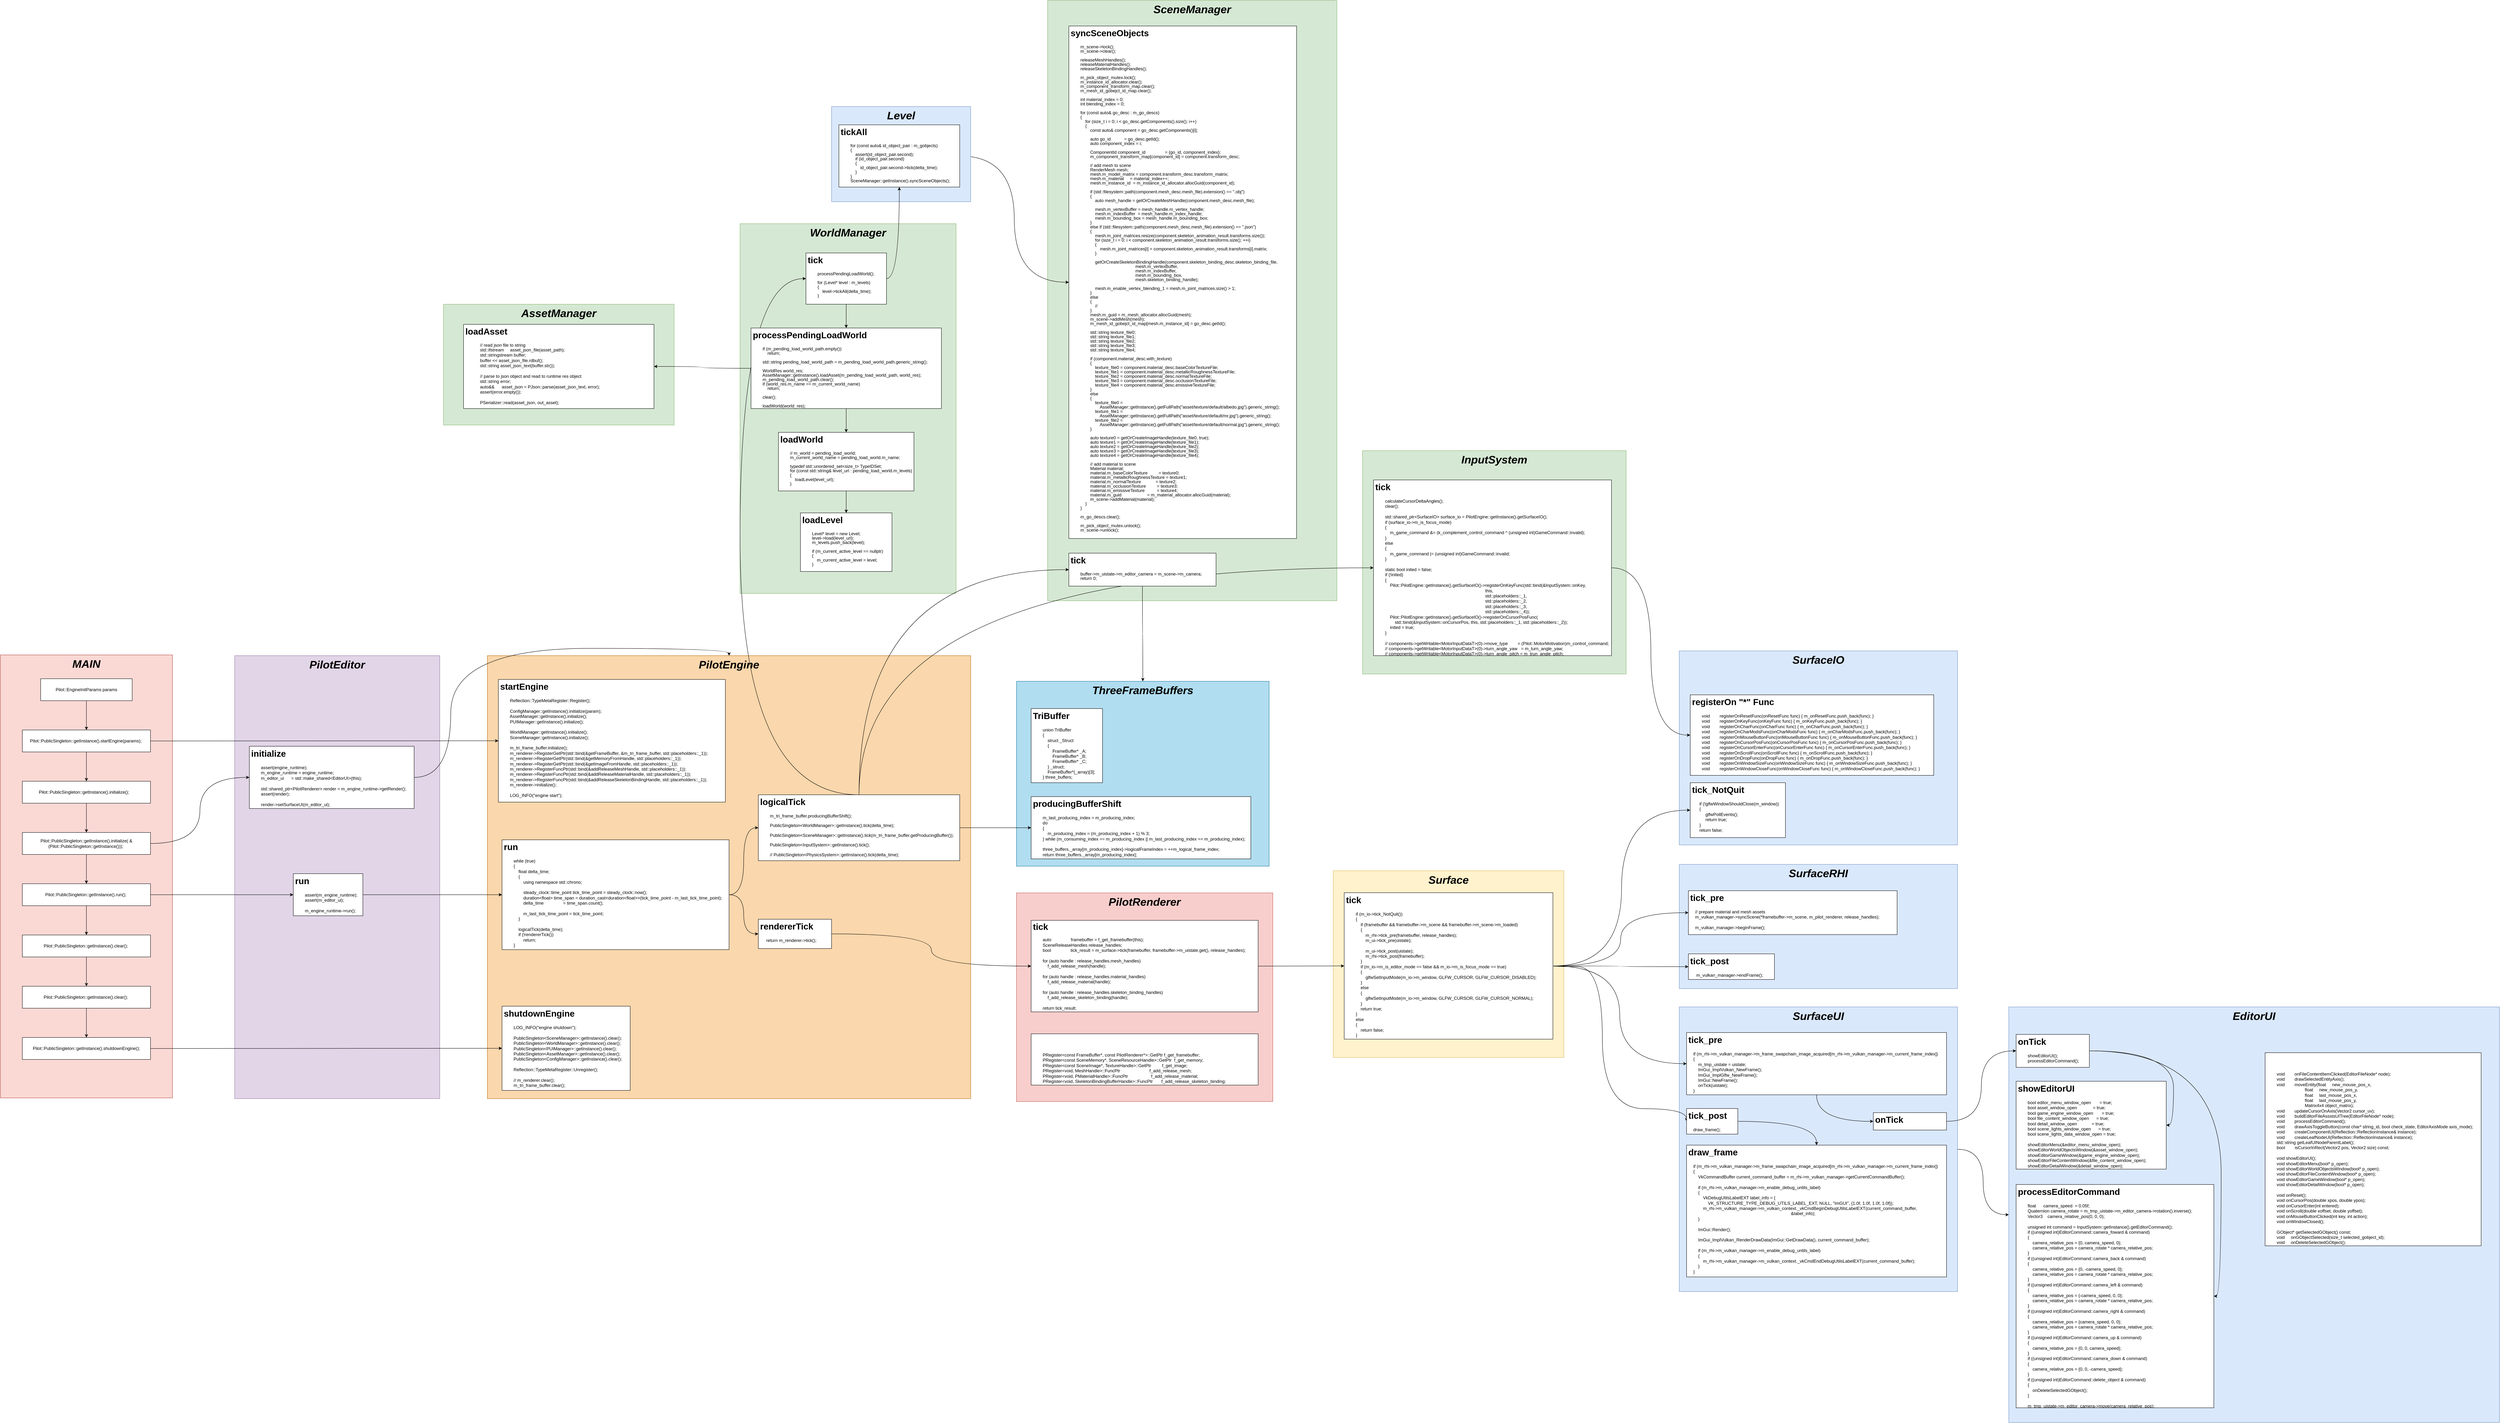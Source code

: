 <mxfile version="13.9.9" type="device"><diagram id="PS9NaO3_fqTwzWKeM79p" name="第 1 页"><mxGraphModel dx="3627" dy="3792" grid="1" gridSize="10" guides="1" tooltips="1" connect="1" arrows="1" fold="1" page="1" pageScale="1" pageWidth="827" pageHeight="1169" math="0" shadow="0"><root><mxCell id="0"/><mxCell id="1" parent="0"/><mxCell id="JlUAlERc3JrKwv2oQUUz-109" value="&lt;span style=&quot;font-size: 30px&quot;&gt;&lt;b&gt;&lt;i&gt;EditorUI&lt;/i&gt;&lt;/b&gt;&lt;/span&gt;" style="rounded=1;whiteSpace=wrap;html=1;fillColor=#dae8fc;strokeColor=#6c8ebf;arcSize=0;verticalAlign=top;" parent="1" vertex="1"><mxGeometry x="6235" y="1769.5" width="1340" height="1135" as="geometry"/></mxCell><mxCell id="JlUAlERc3JrKwv2oQUUz-69" value="&lt;span style=&quot;font-size: 30px&quot;&gt;&lt;b&gt;&lt;i&gt;SurfaceUI&lt;/i&gt;&lt;/b&gt;&lt;/span&gt;" style="rounded=1;whiteSpace=wrap;html=1;fillColor=#dae8fc;strokeColor=#6c8ebf;arcSize=0;verticalAlign=top;" parent="1" vertex="1"><mxGeometry x="5335" y="1769.5" width="760" height="777.5" as="geometry"/></mxCell><mxCell id="JlUAlERc3JrKwv2oQUUz-102" value="&lt;b&gt;&lt;font style=&quot;font-size: 30px&quot;&gt;&lt;i&gt;MAIN&lt;/i&gt;&lt;/font&gt;&lt;/b&gt;" style="rounded=1;whiteSpace=wrap;html=1;fillColor=#fad9d5;strokeColor=#ae4132;arcSize=0;verticalAlign=top;" parent="1" vertex="1"><mxGeometry x="750" y="808" width="470" height="1210" as="geometry"/></mxCell><mxCell id="JlUAlERc3JrKwv2oQUUz-55" value="&lt;span style=&quot;font-size: 30px&quot;&gt;&lt;b&gt;&lt;i&gt;SceneManager&lt;/i&gt;&lt;/b&gt;&lt;/span&gt;" style="rounded=1;whiteSpace=wrap;html=1;fillColor=#d5e8d4;arcSize=0;verticalAlign=top;strokeColor=#82b366;" parent="1" vertex="1"><mxGeometry x="3610" y="-980" width="790" height="1640" as="geometry"/></mxCell><mxCell id="JlUAlERc3JrKwv2oQUUz-96" style="edgeStyle=orthogonalEdgeStyle;curved=1;rounded=0;orthogonalLoop=1;jettySize=auto;html=1;exitX=1;exitY=0.5;exitDx=0;exitDy=0;entryX=0;entryY=0.5;entryDx=0;entryDy=0;fontSize=24;" parent="1" source="JlUAlERc3JrKwv2oQUUz-92" target="JlUAlERc3JrKwv2oQUUz-95" edge="1"><mxGeometry relative="1" as="geometry"/></mxCell><mxCell id="JlUAlERc3JrKwv2oQUUz-93" value="&lt;span style=&quot;font-size: 30px&quot;&gt;&lt;b&gt;&lt;i&gt;Level&lt;/i&gt;&lt;/b&gt;&lt;/span&gt;" style="rounded=1;whiteSpace=wrap;html=1;fillColor=#dae8fc;strokeColor=#6c8ebf;arcSize=0;verticalAlign=top;" parent="1" vertex="1"><mxGeometry x="3020" y="-690" width="380" height="260" as="geometry"/></mxCell><mxCell id="JlUAlERc3JrKwv2oQUUz-86" value="&lt;span style=&quot;font-size: 30px&quot;&gt;&lt;b&gt;&lt;i&gt;AssetManager&lt;/i&gt;&lt;/b&gt;&lt;/span&gt;" style="rounded=1;whiteSpace=wrap;html=1;fillColor=#d5e8d4;strokeColor=#82b366;arcSize=0;verticalAlign=top;" parent="1" vertex="1"><mxGeometry x="1960" y="-150" width="630" height="330" as="geometry"/></mxCell><mxCell id="JlUAlERc3JrKwv2oQUUz-114" style="edgeStyle=orthogonalEdgeStyle;curved=1;rounded=0;orthogonalLoop=1;jettySize=auto;html=1;exitX=1;exitY=0.5;exitDx=0;exitDy=0;entryX=0;entryY=0.5;entryDx=0;entryDy=0;" parent="1" source="JlUAlERc3JrKwv2oQUUz-69" target="JlUAlERc3JrKwv2oQUUz-109" edge="1"><mxGeometry relative="1" as="geometry"/></mxCell><mxCell id="JlUAlERc3JrKwv2oQUUz-66" value="&lt;span style=&quot;font-size: 30px&quot;&gt;&lt;b&gt;&lt;i&gt;SurfaceRHI&lt;/i&gt;&lt;/b&gt;&lt;/span&gt;" style="rounded=1;whiteSpace=wrap;html=1;fillColor=#dae8fc;strokeColor=#6c8ebf;arcSize=0;verticalAlign=top;" parent="1" vertex="1"><mxGeometry x="5335" y="1380" width="760" height="339.5" as="geometry"/></mxCell><mxCell id="JlUAlERc3JrKwv2oQUUz-63" value="&lt;span style=&quot;font-size: 30px&quot;&gt;&lt;b&gt;&lt;i&gt;SurfaceIO&lt;/i&gt;&lt;/b&gt;&lt;/span&gt;" style="rounded=1;whiteSpace=wrap;html=1;fillColor=#dae8fc;strokeColor=#6c8ebf;arcSize=0;verticalAlign=top;" parent="1" vertex="1"><mxGeometry x="5335" y="797" width="760" height="530" as="geometry"/></mxCell><mxCell id="JlUAlERc3JrKwv2oQUUz-62" value="&lt;span style=&quot;font-size: 30px&quot;&gt;&lt;b&gt;&lt;i&gt;Surface&lt;/i&gt;&lt;/b&gt;&lt;/span&gt;" style="rounded=1;whiteSpace=wrap;html=1;fillColor=#fff2cc;strokeColor=#d6b656;arcSize=0;verticalAlign=top;" parent="1" vertex="1"><mxGeometry x="4390" y="1397.5" width="630" height="510" as="geometry"/></mxCell><mxCell id="JlUAlERc3JrKwv2oQUUz-59" value="&lt;span style=&quot;font-size: 30px&quot;&gt;&lt;b&gt;&lt;i&gt;InputSystem&lt;/i&gt;&lt;/b&gt;&lt;/span&gt;" style="rounded=1;whiteSpace=wrap;html=1;fillColor=#d5e8d4;arcSize=0;verticalAlign=top;strokeColor=#82b366;" parent="1" vertex="1"><mxGeometry x="4470" y="250" width="720" height="610" as="geometry"/></mxCell><mxCell id="JlUAlERc3JrKwv2oQUUz-56" value="&lt;span style=&quot;font-size: 30px&quot;&gt;&lt;b&gt;&lt;i&gt;WorldManager&lt;/i&gt;&lt;/b&gt;&lt;/span&gt;" style="rounded=1;whiteSpace=wrap;html=1;fillColor=#d5e8d4;strokeColor=#82b366;arcSize=0;verticalAlign=top;" parent="1" vertex="1"><mxGeometry x="2770" y="-370" width="590" height="1010" as="geometry"/></mxCell><mxCell id="JlUAlERc3JrKwv2oQUUz-47" value="&lt;span style=&quot;font-size: 30px&quot;&gt;&lt;b&gt;&lt;i&gt;ThreeFrameBuffers&lt;/i&gt;&lt;/b&gt;&lt;/span&gt;" style="rounded=1;whiteSpace=wrap;html=1;fillColor=#b1ddf0;strokeColor=#10739e;arcSize=0;verticalAlign=top;" parent="1" vertex="1"><mxGeometry x="3525" y="880" width="690" height="505" as="geometry"/></mxCell><mxCell id="JlUAlERc3JrKwv2oQUUz-46" value="&lt;span style=&quot;font-size: 30px&quot;&gt;&lt;b&gt;&lt;i&gt;PilotRenderer&lt;/i&gt;&lt;/b&gt;&lt;/span&gt;" style="rounded=1;whiteSpace=wrap;html=1;fillColor=#f8cecc;strokeColor=#b85450;arcSize=0;verticalAlign=top;" parent="1" vertex="1"><mxGeometry x="3525" y="1458" width="700" height="570" as="geometry"/></mxCell><mxCell id="JlUAlERc3JrKwv2oQUUz-25" value="&lt;font style=&quot;font-size: 30px&quot;&gt;&lt;b&gt;&lt;i&gt;PilotEngine&lt;/i&gt;&lt;/b&gt;&lt;/font&gt;" style="rounded=1;whiteSpace=wrap;html=1;fillColor=#fad7ac;strokeColor=#b46504;arcSize=0;verticalAlign=top;" parent="1" vertex="1"><mxGeometry x="2080" y="810" width="1320" height="1210" as="geometry"/></mxCell><mxCell id="JlUAlERc3JrKwv2oQUUz-23" value="&lt;b&gt;&lt;font style=&quot;font-size: 30px&quot;&gt;&lt;i&gt;PilotEditor&lt;/i&gt;&lt;/font&gt;&lt;/b&gt;" style="rounded=1;whiteSpace=wrap;html=1;fillColor=#e1d5e7;strokeColor=#9673a6;arcSize=0;verticalAlign=top;" parent="1" vertex="1"><mxGeometry x="1390" y="810" width="560" height="1210" as="geometry"/></mxCell><mxCell id="JlUAlERc3JrKwv2oQUUz-4" value="" style="rounded=0;orthogonalLoop=1;jettySize=auto;html=1;exitX=0.5;exitY=1;exitDx=0;exitDy=0;" parent="1" source="JlUAlERc3JrKwv2oQUUz-2" target="JlUAlERc3JrKwv2oQUUz-3" edge="1"><mxGeometry relative="1" as="geometry"/></mxCell><mxCell id="JlUAlERc3JrKwv2oQUUz-2" value="Pilot::EngineInitParams params" style="rounded=0;whiteSpace=wrap;html=1;" parent="1" vertex="1"><mxGeometry x="860" y="873" width="250" height="60" as="geometry"/></mxCell><mxCell id="JlUAlERc3JrKwv2oQUUz-6" value="" style="edgeStyle=none;rounded=0;orthogonalLoop=1;jettySize=auto;html=1;" parent="1" source="JlUAlERc3JrKwv2oQUUz-3" target="JlUAlERc3JrKwv2oQUUz-5" edge="1"><mxGeometry relative="1" as="geometry"/></mxCell><mxCell id="JlUAlERc3JrKwv2oQUUz-18" value="" style="edgeStyle=orthogonalEdgeStyle;rounded=0;orthogonalLoop=1;jettySize=auto;html=1;exitX=1;exitY=0.5;exitDx=0;exitDy=0;curved=1;" parent="1" source="JlUAlERc3JrKwv2oQUUz-3" target="JlUAlERc3JrKwv2oQUUz-40" edge="1"><mxGeometry relative="1" as="geometry"><mxPoint x="2110" y="1040" as="targetPoint"/></mxGeometry></mxCell><mxCell id="JlUAlERc3JrKwv2oQUUz-3" value="Pilot::PublicSingleton::getInstance().startEngine(params);&amp;nbsp;" style="rounded=0;whiteSpace=wrap;html=1;" parent="1" vertex="1"><mxGeometry x="810" y="1013" width="350" height="60" as="geometry"/></mxCell><mxCell id="JlUAlERc3JrKwv2oQUUz-8" value="" style="edgeStyle=none;rounded=0;orthogonalLoop=1;jettySize=auto;html=1;" parent="1" source="JlUAlERc3JrKwv2oQUUz-5" target="JlUAlERc3JrKwv2oQUUz-7" edge="1"><mxGeometry relative="1" as="geometry"/></mxCell><mxCell id="JlUAlERc3JrKwv2oQUUz-5" value="Pilot::PublicSingleton::getInstance().initialize(); &amp;nbsp; &amp;nbsp;" style="rounded=0;whiteSpace=wrap;html=1;" parent="1" vertex="1"><mxGeometry x="810" y="1153" width="350" height="60" as="geometry"/></mxCell><mxCell id="JlUAlERc3JrKwv2oQUUz-10" value="" style="edgeStyle=none;rounded=0;orthogonalLoop=1;jettySize=auto;html=1;" parent="1" source="JlUAlERc3JrKwv2oQUUz-7" target="JlUAlERc3JrKwv2oQUUz-9" edge="1"><mxGeometry relative="1" as="geometry"/></mxCell><mxCell id="JlUAlERc3JrKwv2oQUUz-20" value="" style="edgeStyle=orthogonalEdgeStyle;rounded=0;orthogonalLoop=1;jettySize=auto;html=1;entryX=0;entryY=0.5;entryDx=0;entryDy=0;exitX=1;exitY=0.5;exitDx=0;exitDy=0;curved=1;" parent="1" source="JlUAlERc3JrKwv2oQUUz-7" target="JlUAlERc3JrKwv2oQUUz-42" edge="1"><mxGeometry relative="1" as="geometry"><mxPoint x="1430" y="1320" as="targetPoint"/></mxGeometry></mxCell><mxCell id="JlUAlERc3JrKwv2oQUUz-7" value="Pilot::PublicSingleton::getInstance().initialize( &amp;amp;(Pilot::PublicSingleton::getInstance()));&amp;nbsp;" style="rounded=0;whiteSpace=wrap;html=1;" parent="1" vertex="1"><mxGeometry x="810" y="1293" width="350" height="60" as="geometry"/></mxCell><mxCell id="JlUAlERc3JrKwv2oQUUz-12" value="" style="edgeStyle=none;rounded=0;orthogonalLoop=1;jettySize=auto;html=1;" parent="1" source="JlUAlERc3JrKwv2oQUUz-9" target="JlUAlERc3JrKwv2oQUUz-11" edge="1"><mxGeometry relative="1" as="geometry"/></mxCell><mxCell id="JlUAlERc3JrKwv2oQUUz-22" value="" style="edgeStyle=orthogonalEdgeStyle;rounded=0;orthogonalLoop=1;jettySize=auto;html=1;exitX=1;exitY=0.5;exitDx=0;exitDy=0;curved=1;" parent="1" source="JlUAlERc3JrKwv2oQUUz-9" target="JlUAlERc3JrKwv2oQUUz-43" edge="1"><mxGeometry relative="1" as="geometry"><mxPoint x="1430" y="1460" as="targetPoint"/></mxGeometry></mxCell><mxCell id="JlUAlERc3JrKwv2oQUUz-9" value="Pilot::PublicSingleton::getInstance().run();&amp;nbsp;" style="rounded=0;whiteSpace=wrap;html=1;" parent="1" vertex="1"><mxGeometry x="810" y="1433" width="350" height="60" as="geometry"/></mxCell><mxCell id="JlUAlERc3JrKwv2oQUUz-14" value="" style="edgeStyle=none;rounded=0;orthogonalLoop=1;jettySize=auto;html=1;" parent="1" source="JlUAlERc3JrKwv2oQUUz-11" target="JlUAlERc3JrKwv2oQUUz-13" edge="1"><mxGeometry relative="1" as="geometry"/></mxCell><mxCell id="JlUAlERc3JrKwv2oQUUz-11" value="Pilot::PublicSingleton::getInstance().clear();&amp;nbsp;" style="rounded=0;whiteSpace=wrap;html=1;" parent="1" vertex="1"><mxGeometry x="810" y="1573" width="350" height="60" as="geometry"/></mxCell><mxCell id="JlUAlERc3JrKwv2oQUUz-16" value="" style="edgeStyle=none;rounded=0;orthogonalLoop=1;jettySize=auto;html=1;" parent="1" source="JlUAlERc3JrKwv2oQUUz-13" target="JlUAlERc3JrKwv2oQUUz-15" edge="1"><mxGeometry relative="1" as="geometry"/></mxCell><mxCell id="JlUAlERc3JrKwv2oQUUz-13" value="Pilot::PublicSingleton::getInstance().clear();&amp;nbsp;" style="rounded=0;whiteSpace=wrap;html=1;" parent="1" vertex="1"><mxGeometry x="810" y="1713" width="350" height="60" as="geometry"/></mxCell><mxCell id="JlUAlERc3JrKwv2oQUUz-30" value="" style="edgeStyle=orthogonalEdgeStyle;rounded=0;orthogonalLoop=1;jettySize=auto;html=1;exitX=1;exitY=0.5;exitDx=0;exitDy=0;entryX=0;entryY=0.5;entryDx=0;entryDy=0;curved=1;" parent="1" source="JlUAlERc3JrKwv2oQUUz-15" target="JlUAlERc3JrKwv2oQUUz-41" edge="1"><mxGeometry relative="1" as="geometry"><mxPoint x="2110" y="1880" as="targetPoint"/></mxGeometry></mxCell><mxCell id="JlUAlERc3JrKwv2oQUUz-15" value="Pilot::PublicSingleton::getInstance().shutdownEngine();" style="rounded=0;whiteSpace=wrap;html=1;" parent="1" vertex="1"><mxGeometry x="810" y="1853" width="350" height="60" as="geometry"/></mxCell><mxCell id="JlUAlERc3JrKwv2oQUUz-33" value="" style="edgeStyle=orthogonalEdgeStyle;rounded=0;orthogonalLoop=1;jettySize=auto;html=1;entryX=0;entryY=0.5;entryDx=0;entryDy=0;exitX=1;exitY=0.5;exitDx=0;exitDy=0;curved=1;" parent="1" source="JlUAlERc3JrKwv2oQUUz-38" target="JlUAlERc3JrKwv2oQUUz-35" edge="1"><mxGeometry relative="1" as="geometry"><mxPoint x="2730.0" y="1460" as="sourcePoint"/><mxPoint x="2870.0" y="1370" as="targetPoint"/></mxGeometry></mxCell><mxCell id="JlUAlERc3JrKwv2oQUUz-27" style="edgeStyle=orthogonalEdgeStyle;rounded=0;orthogonalLoop=1;jettySize=auto;html=1;exitX=1;exitY=0.5;exitDx=0;exitDy=0;entryX=0;entryY=0.5;entryDx=0;entryDy=0;curved=1;" parent="1" source="JlUAlERc3JrKwv2oQUUz-43" target="JlUAlERc3JrKwv2oQUUz-38" edge="1"><mxGeometry relative="1" as="geometry"><mxPoint x="1623" y="1460" as="sourcePoint"/><mxPoint x="2120" y="1460" as="targetPoint"/></mxGeometry></mxCell><mxCell id="JlUAlERc3JrKwv2oQUUz-49" value="" style="edgeStyle=orthogonalEdgeStyle;curved=1;rounded=0;orthogonalLoop=1;jettySize=auto;html=1;entryX=0;entryY=0.5;entryDx=0;entryDy=0;" parent="1" source="JlUAlERc3JrKwv2oQUUz-35" target="JlUAlERc3JrKwv2oQUUz-48" edge="1"><mxGeometry relative="1" as="geometry"/></mxCell><mxCell id="JlUAlERc3JrKwv2oQUUz-51" value="" style="edgeStyle=orthogonalEdgeStyle;curved=1;rounded=0;orthogonalLoop=1;jettySize=auto;html=1;exitX=0.5;exitY=0;exitDx=0;exitDy=0;entryX=0;entryY=0.5;entryDx=0;entryDy=0;" parent="1" source="JlUAlERc3JrKwv2oQUUz-35" target="JlUAlERc3JrKwv2oQUUz-50" edge="1"><mxGeometry relative="1" as="geometry"><Array as="points"><mxPoint x="2770" y="1190"/><mxPoint x="2770" y="-220"/></Array></mxGeometry></mxCell><mxCell id="JlUAlERc3JrKwv2oQUUz-54" value="" style="edgeStyle=orthogonalEdgeStyle;curved=1;rounded=0;orthogonalLoop=1;jettySize=auto;html=1;exitX=0.5;exitY=0;exitDx=0;exitDy=0;entryX=0;entryY=0.5;entryDx=0;entryDy=0;" parent="1" source="JlUAlERc3JrKwv2oQUUz-35" target="JlUAlERc3JrKwv2oQUUz-53" edge="1"><mxGeometry relative="1" as="geometry"><mxPoint x="2180" y="710" as="targetPoint"/><Array as="points"><mxPoint x="3095" y="575"/></Array></mxGeometry></mxCell><mxCell id="JlUAlERc3JrKwv2oQUUz-58" value="" style="edgeStyle=orthogonalEdgeStyle;curved=1;rounded=0;orthogonalLoop=1;jettySize=auto;html=1;exitX=0.5;exitY=0;exitDx=0;exitDy=0;entryX=0;entryY=0.5;entryDx=0;entryDy=0;" parent="1" source="JlUAlERc3JrKwv2oQUUz-35" target="JlUAlERc3JrKwv2oQUUz-57" edge="1"><mxGeometry relative="1" as="geometry"><mxPoint x="3410" y="560" as="targetPoint"/><Array as="points"><mxPoint x="3095" y="570"/></Array></mxGeometry></mxCell><mxCell id="JlUAlERc3JrKwv2oQUUz-35" value="&lt;p style=&quot;line-height: 30%&quot;&gt;&lt;/p&gt;&lt;h1&gt;logicalTick&lt;/h1&gt;&lt;p&gt;&amp;nbsp; &amp;nbsp; &amp;nbsp; &amp;nbsp; m_tri_frame_buffer.producingBufferShift();&lt;/p&gt;&lt;p&gt;&amp;nbsp; &amp;nbsp; &amp;nbsp; &amp;nbsp; PublicSingleton&amp;lt;WorldManager&amp;gt;::getInstance().tick(delta_time);&lt;/p&gt;&lt;p&gt;&amp;nbsp; &amp;nbsp; &amp;nbsp; &amp;nbsp; PublicSingleton&amp;lt;SceneManager&amp;gt;::getInstance().tick(m_tri_frame_buffer.getProducingBuffer());&lt;/p&gt;&lt;p&gt;&amp;nbsp; &amp;nbsp; &amp;nbsp; &amp;nbsp; PublicSingleton&amp;lt;InputSystem&amp;gt;::getInstance().tick();&lt;/p&gt;&lt;p&gt;&amp;nbsp; &amp;nbsp; &amp;nbsp; &amp;nbsp; // PublicSingleton&amp;lt;PhysicsSystem&amp;gt;::getInstance().tick(delta_time);&lt;/p&gt;&lt;p&gt;&lt;/p&gt;" style="text;html=1;spacing=5;spacingTop=-20;whiteSpace=wrap;overflow=hidden;rounded=0;fillColor=#ffffff;strokeColor=#000000;" parent="1" vertex="1"><mxGeometry x="2820" y="1190" width="550" height="180" as="geometry"/></mxCell><mxCell id="JlUAlERc3JrKwv2oQUUz-45" value="" style="edgeStyle=orthogonalEdgeStyle;curved=1;rounded=0;orthogonalLoop=1;jettySize=auto;html=1;entryX=0;entryY=0.5;entryDx=0;entryDy=0;" parent="1" source="JlUAlERc3JrKwv2oQUUz-36" target="JlUAlERc3JrKwv2oQUUz-126" edge="1"><mxGeometry relative="1" as="geometry"><mxPoint x="3590" y="1750" as="targetPoint"/></mxGeometry></mxCell><mxCell id="JlUAlERc3JrKwv2oQUUz-36" value="&lt;h1&gt;rendererTick&lt;/h1&gt;&amp;nbsp; &amp;nbsp; &amp;nbsp;return m_renderer-&amp;gt;tick();" style="text;html=1;spacing=5;spacingTop=-20;whiteSpace=wrap;overflow=hidden;rounded=0;fillColor=#ffffff;strokeColor=#000000;" parent="1" vertex="1"><mxGeometry x="2820" y="1530" width="200" height="80" as="geometry"/></mxCell><mxCell id="JlUAlERc3JrKwv2oQUUz-37" value="" style="edgeStyle=orthogonalEdgeStyle;rounded=0;orthogonalLoop=1;jettySize=auto;html=1;entryX=0;entryY=0.5;entryDx=0;entryDy=0;exitX=1;exitY=0.5;exitDx=0;exitDy=0;curved=1;" parent="1" source="JlUAlERc3JrKwv2oQUUz-38" target="JlUAlERc3JrKwv2oQUUz-36" edge="1"><mxGeometry relative="1" as="geometry"><mxPoint x="2730.0" y="1460" as="sourcePoint"/><mxPoint x="2860" y="1305" as="targetPoint"/></mxGeometry></mxCell><mxCell id="JlUAlERc3JrKwv2oQUUz-38" value="&lt;h1&gt;run&lt;/h1&gt;&lt;div&gt;&lt;div&gt;&amp;nbsp; &amp;nbsp; &amp;nbsp; &amp;nbsp; while (true)&lt;/div&gt;&lt;div&gt;&amp;nbsp; &amp;nbsp; &amp;nbsp; &amp;nbsp; {&lt;/div&gt;&lt;div&gt;&amp;nbsp; &amp;nbsp; &amp;nbsp; &amp;nbsp; &amp;nbsp; &amp;nbsp; float delta_time;&lt;/div&gt;&lt;div&gt;&amp;nbsp; &amp;nbsp; &amp;nbsp; &amp;nbsp; &amp;nbsp; &amp;nbsp; {&lt;/div&gt;&lt;div&gt;&amp;nbsp; &amp;nbsp; &amp;nbsp; &amp;nbsp; &amp;nbsp; &amp;nbsp; &amp;nbsp; &amp;nbsp; using namespace std::chrono;&lt;/div&gt;&lt;div&gt;&lt;br&gt;&lt;/div&gt;&lt;div&gt;&amp;nbsp; &amp;nbsp; &amp;nbsp; &amp;nbsp; &amp;nbsp; &amp;nbsp; &amp;nbsp; &amp;nbsp; steady_clock::time_point tick_time_point = steady_clock::now();&lt;/div&gt;&lt;div&gt;&amp;nbsp; &amp;nbsp; &amp;nbsp; &amp;nbsp; &amp;nbsp; &amp;nbsp; &amp;nbsp; &amp;nbsp; duration&amp;lt;float&amp;gt; time_span = duration_cast&amp;lt;duration&amp;lt;float&amp;gt;&amp;gt;(tick_time_point - m_last_tick_time_point);&lt;/div&gt;&lt;div&gt;&amp;nbsp; &amp;nbsp; &amp;nbsp; &amp;nbsp; &amp;nbsp; &amp;nbsp; &amp;nbsp; &amp;nbsp; delta_time&amp;nbsp; &amp;nbsp; &amp;nbsp; &amp;nbsp; &amp;nbsp; &amp;nbsp; &amp;nbsp; &amp;nbsp; = time_span.count();&lt;/div&gt;&lt;div&gt;&lt;br&gt;&lt;/div&gt;&lt;div&gt;&amp;nbsp; &amp;nbsp; &amp;nbsp; &amp;nbsp; &amp;nbsp; &amp;nbsp; &amp;nbsp; &amp;nbsp; m_last_tick_time_point = tick_time_point;&lt;/div&gt;&lt;div&gt;&amp;nbsp; &amp;nbsp; &amp;nbsp; &amp;nbsp; &amp;nbsp; &amp;nbsp; }&lt;/div&gt;&lt;div&gt;&lt;br&gt;&lt;/div&gt;&lt;div&gt;&amp;nbsp; &amp;nbsp; &amp;nbsp; &amp;nbsp; &amp;nbsp; &amp;nbsp; logicalTick(delta_time);&lt;/div&gt;&lt;div&gt;&amp;nbsp; &amp;nbsp; &amp;nbsp; &amp;nbsp; &amp;nbsp; &amp;nbsp; if (!rendererTick())&lt;/div&gt;&lt;div&gt;&amp;nbsp; &amp;nbsp; &amp;nbsp; &amp;nbsp; &amp;nbsp; &amp;nbsp; &amp;nbsp; &amp;nbsp; return;&lt;/div&gt;&lt;div&gt;&amp;nbsp; &amp;nbsp; &amp;nbsp; &amp;nbsp; }&lt;/div&gt;&lt;/div&gt;" style="text;html=1;spacing=5;spacingTop=-20;whiteSpace=wrap;overflow=hidden;rounded=0;fillColor=#ffffff;strokeColor=#000000;" parent="1" vertex="1"><mxGeometry x="2120" y="1313" width="620" height="300" as="geometry"/></mxCell><mxCell id="JlUAlERc3JrKwv2oQUUz-40" value="&lt;h1&gt;startEngine&lt;/h1&gt;&lt;div&gt;&lt;div&gt;&amp;nbsp; &amp;nbsp; &amp;nbsp; &amp;nbsp; Reflection::TypeMetaRegister::Register();&lt;/div&gt;&lt;div&gt;&lt;br&gt;&lt;/div&gt;&lt;div&gt;&amp;nbsp; &amp;nbsp; &amp;nbsp; &amp;nbsp; ConfigManager::getInstance().initialize(param);&lt;/div&gt;&lt;div&gt;&amp;nbsp; &amp;nbsp; &amp;nbsp; &amp;nbsp; AssetManager::getInstance().initialize();&lt;/div&gt;&lt;div&gt;&amp;nbsp; &amp;nbsp; &amp;nbsp; &amp;nbsp; PUIManager::getInstance().initialize();&lt;/div&gt;&lt;div&gt;&lt;br&gt;&lt;/div&gt;&lt;div&gt;&amp;nbsp; &amp;nbsp; &amp;nbsp; &amp;nbsp; WorldManager::getInstance().initialize();&lt;/div&gt;&lt;div&gt;&amp;nbsp; &amp;nbsp; &amp;nbsp; &amp;nbsp; SceneManager::getInstance().initialize();&lt;/div&gt;&lt;div&gt;&lt;br&gt;&lt;/div&gt;&lt;div&gt;&amp;nbsp; &amp;nbsp; &amp;nbsp; &amp;nbsp; m_tri_frame_buffer.initialize();&lt;/div&gt;&lt;div&gt;&amp;nbsp; &amp;nbsp; &amp;nbsp; &amp;nbsp; m_renderer-&amp;gt;RegisterGetPtr(std::bind(&amp;amp;getFrameBuffer, &amp;amp;m_tri_frame_buffer, std::placeholders::_1));&lt;/div&gt;&lt;div&gt;&amp;nbsp; &amp;nbsp; &amp;nbsp; &amp;nbsp; m_renderer-&amp;gt;RegisterGetPtr(std::bind(&amp;amp;getMemoryFromHandle, std::placeholders::_1));&lt;/div&gt;&lt;div&gt;&amp;nbsp; &amp;nbsp; &amp;nbsp; &amp;nbsp; m_renderer-&amp;gt;RegisterGetPtr(std::bind(&amp;amp;getImageFromHandle, std::placeholders::_1));&lt;/div&gt;&lt;div&gt;&amp;nbsp; &amp;nbsp; &amp;nbsp; &amp;nbsp; m_renderer-&amp;gt;RegisterFuncPtr(std::bind(&amp;amp;addReleaseMeshHandle, std::placeholders::_1));&lt;/div&gt;&lt;div&gt;&amp;nbsp; &amp;nbsp; &amp;nbsp; &amp;nbsp; m_renderer-&amp;gt;RegisterFuncPtr(std::bind(&amp;amp;addReleaseMaterialHandle, std::placeholders::_1));&lt;/div&gt;&lt;div&gt;&amp;nbsp; &amp;nbsp; &amp;nbsp; &amp;nbsp; m_renderer-&amp;gt;RegisterFuncPtr(std::bind(&amp;amp;addReleaseSkeletonBindingHandle, std::placeholders::_1));&lt;/div&gt;&lt;div&gt;&amp;nbsp; &amp;nbsp; &amp;nbsp; &amp;nbsp; m_renderer-&amp;gt;initialize();&lt;/div&gt;&lt;div&gt;&lt;br&gt;&lt;/div&gt;&lt;div&gt;&amp;nbsp; &amp;nbsp; &amp;nbsp; &amp;nbsp; LOG_INFO(&quot;engine start&quot;);&lt;/div&gt;&lt;/div&gt;" style="text;html=1;spacing=5;spacingTop=-20;whiteSpace=wrap;overflow=hidden;rounded=0;fillColor=#ffffff;strokeColor=#000000;" parent="1" vertex="1"><mxGeometry x="2110" y="875" width="620" height="335" as="geometry"/></mxCell><mxCell id="JlUAlERc3JrKwv2oQUUz-41" value="&lt;h1&gt;shutdownEngine&lt;/h1&gt;&lt;div&gt;&lt;div&gt;&amp;nbsp; &amp;nbsp; &amp;nbsp; &amp;nbsp; LOG_INFO(&quot;engine shutdown&quot;);&lt;/div&gt;&lt;div&gt;&lt;br&gt;&lt;/div&gt;&lt;div&gt;&amp;nbsp; &amp;nbsp; &amp;nbsp; &amp;nbsp; PublicSingleton&amp;lt;SceneManager&amp;gt;::getInstance().clear();&lt;/div&gt;&lt;div&gt;&amp;nbsp; &amp;nbsp; &amp;nbsp; &amp;nbsp; PublicSingleton&amp;lt;WorldManager&amp;gt;::getInstance().clear();&lt;/div&gt;&lt;div&gt;&amp;nbsp; &amp;nbsp; &amp;nbsp; &amp;nbsp; PublicSingleton&amp;lt;PUIManager&amp;gt;::getInstance().clear();&lt;/div&gt;&lt;div&gt;&amp;nbsp; &amp;nbsp; &amp;nbsp; &amp;nbsp; PublicSingleton&amp;lt;AssetManager&amp;gt;::getInstance().clear();&lt;/div&gt;&lt;div&gt;&amp;nbsp; &amp;nbsp; &amp;nbsp; &amp;nbsp; PublicSingleton&amp;lt;ConfigManager&amp;gt;::getInstance().clear();&lt;/div&gt;&lt;div&gt;&lt;br&gt;&lt;/div&gt;&lt;div&gt;&amp;nbsp; &amp;nbsp; &amp;nbsp; &amp;nbsp; Reflection::TypeMetaRegister::Unregister();&lt;/div&gt;&lt;div&gt;&lt;br&gt;&lt;/div&gt;&lt;div&gt;&amp;nbsp; &amp;nbsp; &amp;nbsp; &amp;nbsp; // m_renderer.clear();&lt;/div&gt;&lt;div&gt;&amp;nbsp; &amp;nbsp; &amp;nbsp; &amp;nbsp; m_tri_frame_buffer.clear();&lt;/div&gt;&lt;/div&gt;" style="text;html=1;spacing=5;spacingTop=-20;whiteSpace=wrap;overflow=hidden;rounded=0;fillColor=#ffffff;strokeColor=#000000;" parent="1" vertex="1"><mxGeometry x="2120" y="1767.5" width="350" height="230" as="geometry"/></mxCell><mxCell id="JlUAlERc3JrKwv2oQUUz-106" style="edgeStyle=orthogonalEdgeStyle;curved=1;rounded=0;orthogonalLoop=1;jettySize=auto;html=1;exitX=1;exitY=0.5;exitDx=0;exitDy=0;entryX=0.5;entryY=0;entryDx=0;entryDy=0;" parent="1" source="JlUAlERc3JrKwv2oQUUz-42" target="JlUAlERc3JrKwv2oQUUz-25" edge="1"><mxGeometry relative="1" as="geometry"/></mxCell><mxCell id="JlUAlERc3JrKwv2oQUUz-42" value="&lt;h1&gt;initialize&lt;/h1&gt;&lt;div&gt;&lt;div&gt;&amp;nbsp; &amp;nbsp; &amp;nbsp; &amp;nbsp; assert(engine_runtime);&lt;/div&gt;&lt;div&gt;&amp;nbsp; &amp;nbsp; &amp;nbsp; &amp;nbsp; m_engine_runtime = engine_runtime;&lt;/div&gt;&lt;div&gt;&amp;nbsp; &amp;nbsp; &amp;nbsp; &amp;nbsp; m_editor_ui&amp;nbsp; &amp;nbsp; &amp;nbsp; = std::make_shared&amp;lt;EditorUI&amp;gt;(this);&lt;/div&gt;&lt;div&gt;&lt;br&gt;&lt;/div&gt;&lt;div&gt;&amp;nbsp; &amp;nbsp; &amp;nbsp; &amp;nbsp; std::shared_ptr&amp;lt;PilotRenderer&amp;gt; render = m_engine_runtime-&amp;gt;getRender();&lt;/div&gt;&lt;div&gt;&amp;nbsp; &amp;nbsp; &amp;nbsp; &amp;nbsp; assert(render);&lt;/div&gt;&lt;div&gt;&lt;br&gt;&lt;/div&gt;&lt;div&gt;&amp;nbsp; &amp;nbsp; &amp;nbsp; &amp;nbsp; render-&amp;gt;setSurfaceUI(m_editor_ui);&lt;/div&gt;&lt;/div&gt;" style="text;html=1;spacing=5;spacingTop=-20;whiteSpace=wrap;overflow=hidden;rounded=0;fillColor=#ffffff;strokeColor=#000000;" parent="1" vertex="1"><mxGeometry x="1430" y="1057.5" width="450" height="170" as="geometry"/></mxCell><mxCell id="JlUAlERc3JrKwv2oQUUz-43" value="&lt;h1&gt;run&lt;/h1&gt;&lt;div&gt;&lt;div&gt;&amp;nbsp; &amp;nbsp; &amp;nbsp; &amp;nbsp; assert(m_engine_runtime);&lt;/div&gt;&lt;div&gt;&amp;nbsp; &amp;nbsp; &amp;nbsp; &amp;nbsp; assert(m_editor_ui);&lt;/div&gt;&lt;div&gt;&lt;br&gt;&lt;/div&gt;&lt;div&gt;&amp;nbsp; &amp;nbsp; &amp;nbsp; &amp;nbsp; m_engine_runtime-&amp;gt;run();&lt;/div&gt;&lt;/div&gt;" style="text;html=1;spacing=5;spacingTop=-20;whiteSpace=wrap;overflow=hidden;rounded=0;fillColor=#ffffff;strokeColor=#000000;" parent="1" vertex="1"><mxGeometry x="1550" y="1405.5" width="190" height="115" as="geometry"/></mxCell><mxCell id="JlUAlERc3JrKwv2oQUUz-61" style="edgeStyle=orthogonalEdgeStyle;curved=1;rounded=0;orthogonalLoop=1;jettySize=auto;html=1;exitX=1;exitY=0.5;exitDx=0;exitDy=0;entryX=0;entryY=0.5;entryDx=0;entryDy=0;" parent="1" source="JlUAlERc3JrKwv2oQUUz-126" target="JlUAlERc3JrKwv2oQUUz-60" edge="1"><mxGeometry relative="1" as="geometry"><mxPoint x="4210" y="1750" as="sourcePoint"/></mxGeometry></mxCell><mxCell id="JlUAlERc3JrKwv2oQUUz-48" value="&lt;h1&gt;producingBufferShift&lt;/h1&gt;&lt;div&gt;&lt;div&gt;&amp;nbsp; &amp;nbsp; &amp;nbsp; &amp;nbsp; m_last_producing_index = m_producing_index;&lt;/div&gt;&lt;div&gt;&amp;nbsp; &amp;nbsp; &amp;nbsp; &amp;nbsp; do&lt;/div&gt;&lt;div&gt;&amp;nbsp; &amp;nbsp; &amp;nbsp; &amp;nbsp; {&lt;/div&gt;&lt;div&gt;&amp;nbsp; &amp;nbsp; &amp;nbsp; &amp;nbsp; &amp;nbsp; &amp;nbsp; m_producing_index = (m_producing_index + 1) % 3;&lt;/div&gt;&lt;div&gt;&amp;nbsp; &amp;nbsp; &amp;nbsp; &amp;nbsp; } while (m_consuming_index == m_producing_index || m_last_producing_index == m_producing_index);&lt;/div&gt;&lt;div&gt;&lt;br&gt;&lt;/div&gt;&lt;div&gt;&amp;nbsp; &amp;nbsp; &amp;nbsp; &amp;nbsp; three_buffers._array[m_producing_index]-&amp;gt;logicalFrameIndex = ++m_logical_frame_index;&lt;/div&gt;&lt;div&gt;&amp;nbsp; &amp;nbsp; &amp;nbsp; &amp;nbsp; return three_buffers._array[m_producing_index];&lt;/div&gt;&lt;/div&gt;" style="text;html=1;spacing=5;spacingTop=-20;whiteSpace=wrap;overflow=hidden;rounded=0;fillColor=#ffffff;strokeColor=#000000;" parent="1" vertex="1"><mxGeometry x="3565" y="1195" width="600" height="170" as="geometry"/></mxCell><mxCell id="JlUAlERc3JrKwv2oQUUz-88" value="" style="edgeStyle=orthogonalEdgeStyle;curved=1;rounded=0;orthogonalLoop=1;jettySize=auto;html=1;fontSize=24;" parent="1" source="JlUAlERc3JrKwv2oQUUz-50" target="JlUAlERc3JrKwv2oQUUz-83" edge="1"><mxGeometry relative="1" as="geometry"/></mxCell><mxCell id="JlUAlERc3JrKwv2oQUUz-129" style="edgeStyle=orthogonalEdgeStyle;curved=1;rounded=0;orthogonalLoop=1;jettySize=auto;html=1;exitX=1;exitY=0.5;exitDx=0;exitDy=0;" parent="1" source="JlUAlERc3JrKwv2oQUUz-50" target="JlUAlERc3JrKwv2oQUUz-92" edge="1"><mxGeometry relative="1" as="geometry"/></mxCell><mxCell id="JlUAlERc3JrKwv2oQUUz-50" value="&lt;h1&gt;tick&lt;/h1&gt;&lt;div style=&quot;line-height: 100%&quot;&gt;&lt;div&gt;&amp;nbsp; &amp;nbsp; &amp;nbsp; &amp;nbsp; processPendingLoadWorld();&lt;/div&gt;&lt;div&gt;&lt;br&gt;&lt;/div&gt;&lt;div&gt;&amp;nbsp; &amp;nbsp; &amp;nbsp; &amp;nbsp; for (Level* level : m_levels)&lt;/div&gt;&lt;div&gt;&amp;nbsp; &amp;nbsp; &amp;nbsp; &amp;nbsp; {&lt;/div&gt;&lt;div&gt;&amp;nbsp; &amp;nbsp; &amp;nbsp; &amp;nbsp; &amp;nbsp; &amp;nbsp; level-&amp;gt;tickAll(delta_time);&lt;/div&gt;&lt;div&gt;&amp;nbsp; &amp;nbsp; &amp;nbsp; &amp;nbsp; }&lt;/div&gt;&lt;/div&gt;" style="text;html=1;spacing=5;spacingTop=-20;whiteSpace=wrap;overflow=hidden;rounded=0;fillColor=#ffffff;strokeColor=#000000;" parent="1" vertex="1"><mxGeometry x="2950" y="-290" width="220" height="140" as="geometry"/></mxCell><mxCell id="JlUAlERc3JrKwv2oQUUz-128" style="edgeStyle=orthogonalEdgeStyle;curved=1;rounded=0;orthogonalLoop=1;jettySize=auto;html=1;exitX=0.5;exitY=1;exitDx=0;exitDy=0;" parent="1" source="JlUAlERc3JrKwv2oQUUz-53" target="JlUAlERc3JrKwv2oQUUz-47" edge="1"><mxGeometry relative="1" as="geometry"/></mxCell><mxCell id="JlUAlERc3JrKwv2oQUUz-53" value="&lt;h1&gt;tick&lt;/h1&gt;&lt;div style=&quot;line-height: 100%&quot;&gt;&lt;div&gt;&amp;nbsp; &amp;nbsp; &amp;nbsp; &amp;nbsp; buffer-&amp;gt;m_uistate-&amp;gt;m_editor_camera = m_scene-&amp;gt;m_camera;&lt;/div&gt;&lt;div&gt;&amp;nbsp; &amp;nbsp; &amp;nbsp; &amp;nbsp; return 0;&lt;/div&gt;&lt;/div&gt;" style="text;html=1;spacing=5;spacingTop=-20;whiteSpace=wrap;overflow=hidden;rounded=0;fillColor=#ffffff;strokeColor=#000000;" parent="1" vertex="1"><mxGeometry x="3668" y="530" width="402" height="90" as="geometry"/></mxCell><mxCell id="JlUAlERc3JrKwv2oQUUz-100" style="edgeStyle=orthogonalEdgeStyle;curved=1;rounded=0;orthogonalLoop=1;jettySize=auto;html=1;exitX=1;exitY=0.5;exitDx=0;exitDy=0;entryX=0;entryY=0.5;entryDx=0;entryDy=0;fontSize=24;" parent="1" source="JlUAlERc3JrKwv2oQUUz-57" target="JlUAlERc3JrKwv2oQUUz-99" edge="1"><mxGeometry relative="1" as="geometry"/></mxCell><mxCell id="JlUAlERc3JrKwv2oQUUz-57" value="&lt;h1&gt;tick&lt;/h1&gt;&lt;div&gt;&lt;div&gt;&amp;nbsp; &amp;nbsp; &amp;nbsp; &amp;nbsp; calculateCursorDeltaAngles();&lt;/div&gt;&lt;div&gt;&amp;nbsp; &amp;nbsp; &amp;nbsp; &amp;nbsp; clear();&lt;/div&gt;&lt;div&gt;&lt;br&gt;&lt;/div&gt;&lt;div&gt;&amp;nbsp; &amp;nbsp; &amp;nbsp; &amp;nbsp; std::shared_ptr&amp;lt;SurfaceIO&amp;gt; surface_io = PilotEngine::getInstance().getSurfaceIO();&lt;/div&gt;&lt;div&gt;&amp;nbsp; &amp;nbsp; &amp;nbsp; &amp;nbsp; if (surface_io-&amp;gt;m_is_focus_mode)&lt;/div&gt;&lt;div&gt;&amp;nbsp; &amp;nbsp; &amp;nbsp; &amp;nbsp; {&lt;/div&gt;&lt;div&gt;&amp;nbsp; &amp;nbsp; &amp;nbsp; &amp;nbsp; &amp;nbsp; &amp;nbsp; m_game_command &amp;amp;= (k_complement_control_command ^ (unsigned int)GameCommand::invalid);&lt;/div&gt;&lt;div&gt;&amp;nbsp; &amp;nbsp; &amp;nbsp; &amp;nbsp; }&lt;/div&gt;&lt;div&gt;&amp;nbsp; &amp;nbsp; &amp;nbsp; &amp;nbsp; else&lt;/div&gt;&lt;div&gt;&amp;nbsp; &amp;nbsp; &amp;nbsp; &amp;nbsp; {&lt;/div&gt;&lt;div&gt;&amp;nbsp; &amp;nbsp; &amp;nbsp; &amp;nbsp; &amp;nbsp; &amp;nbsp; m_game_command |= (unsigned int)GameCommand::invalid;&lt;/div&gt;&lt;div&gt;&amp;nbsp; &amp;nbsp; &amp;nbsp; &amp;nbsp; }&lt;/div&gt;&lt;div&gt;&lt;br&gt;&lt;/div&gt;&lt;div&gt;&amp;nbsp; &amp;nbsp; &amp;nbsp; &amp;nbsp; static bool inited = false;&lt;/div&gt;&lt;div&gt;&amp;nbsp; &amp;nbsp; &amp;nbsp; &amp;nbsp; if (!inited)&lt;/div&gt;&lt;div&gt;&amp;nbsp; &amp;nbsp; &amp;nbsp; &amp;nbsp; {&lt;/div&gt;&lt;div&gt;&amp;nbsp; &amp;nbsp; &amp;nbsp; &amp;nbsp; &amp;nbsp; &amp;nbsp; Pilot::PilotEngine::getInstance().getSurfaceIO()-&amp;gt;registerOnKeyFunc(std::bind(&amp;amp;InputSystem::onKey,&lt;/div&gt;&lt;div&gt;&amp;nbsp; &amp;nbsp; &amp;nbsp; &amp;nbsp; &amp;nbsp; &amp;nbsp; &amp;nbsp; &amp;nbsp; &amp;nbsp; &amp;nbsp; &amp;nbsp; &amp;nbsp; &amp;nbsp; &amp;nbsp; &amp;nbsp; &amp;nbsp; &amp;nbsp; &amp;nbsp; &amp;nbsp; &amp;nbsp; &amp;nbsp; &amp;nbsp; &amp;nbsp; &amp;nbsp; &amp;nbsp; &amp;nbsp; &amp;nbsp; &amp;nbsp; &amp;nbsp; &amp;nbsp; &amp;nbsp; &amp;nbsp; &amp;nbsp; &amp;nbsp; &amp;nbsp; &amp;nbsp; &amp;nbsp; &amp;nbsp; &amp;nbsp; &amp;nbsp; &amp;nbsp; &amp;nbsp; &amp;nbsp; &amp;nbsp; &amp;nbsp; this,&lt;/div&gt;&lt;div&gt;&amp;nbsp; &amp;nbsp; &amp;nbsp; &amp;nbsp; &amp;nbsp; &amp;nbsp; &amp;nbsp; &amp;nbsp; &amp;nbsp; &amp;nbsp; &amp;nbsp; &amp;nbsp; &amp;nbsp; &amp;nbsp; &amp;nbsp; &amp;nbsp; &amp;nbsp; &amp;nbsp; &amp;nbsp; &amp;nbsp; &amp;nbsp; &amp;nbsp; &amp;nbsp; &amp;nbsp; &amp;nbsp; &amp;nbsp; &amp;nbsp; &amp;nbsp; &amp;nbsp; &amp;nbsp; &amp;nbsp; &amp;nbsp; &amp;nbsp; &amp;nbsp; &amp;nbsp; &amp;nbsp; &amp;nbsp; &amp;nbsp; &amp;nbsp; &amp;nbsp; &amp;nbsp; &amp;nbsp; &amp;nbsp; &amp;nbsp; &amp;nbsp; std::placeholders::_1,&lt;/div&gt;&lt;div&gt;&amp;nbsp; &amp;nbsp; &amp;nbsp; &amp;nbsp; &amp;nbsp; &amp;nbsp; &amp;nbsp; &amp;nbsp; &amp;nbsp; &amp;nbsp; &amp;nbsp; &amp;nbsp; &amp;nbsp; &amp;nbsp; &amp;nbsp; &amp;nbsp; &amp;nbsp; &amp;nbsp; &amp;nbsp; &amp;nbsp; &amp;nbsp; &amp;nbsp; &amp;nbsp; &amp;nbsp; &amp;nbsp; &amp;nbsp; &amp;nbsp; &amp;nbsp; &amp;nbsp; &amp;nbsp; &amp;nbsp; &amp;nbsp; &amp;nbsp; &amp;nbsp; &amp;nbsp; &amp;nbsp; &amp;nbsp; &amp;nbsp; &amp;nbsp; &amp;nbsp; &amp;nbsp; &amp;nbsp; &amp;nbsp; &amp;nbsp; &amp;nbsp; std::placeholders::_2,&lt;/div&gt;&lt;div&gt;&amp;nbsp; &amp;nbsp; &amp;nbsp; &amp;nbsp; &amp;nbsp; &amp;nbsp; &amp;nbsp; &amp;nbsp; &amp;nbsp; &amp;nbsp; &amp;nbsp; &amp;nbsp; &amp;nbsp; &amp;nbsp; &amp;nbsp; &amp;nbsp; &amp;nbsp; &amp;nbsp; &amp;nbsp; &amp;nbsp; &amp;nbsp; &amp;nbsp; &amp;nbsp; &amp;nbsp; &amp;nbsp; &amp;nbsp; &amp;nbsp; &amp;nbsp; &amp;nbsp; &amp;nbsp; &amp;nbsp; &amp;nbsp; &amp;nbsp; &amp;nbsp; &amp;nbsp; &amp;nbsp; &amp;nbsp; &amp;nbsp; &amp;nbsp; &amp;nbsp; &amp;nbsp; &amp;nbsp; &amp;nbsp; &amp;nbsp; &amp;nbsp; std::placeholders::_3,&lt;/div&gt;&lt;div&gt;&amp;nbsp; &amp;nbsp; &amp;nbsp; &amp;nbsp; &amp;nbsp; &amp;nbsp; &amp;nbsp; &amp;nbsp; &amp;nbsp; &amp;nbsp; &amp;nbsp; &amp;nbsp; &amp;nbsp; &amp;nbsp; &amp;nbsp; &amp;nbsp; &amp;nbsp; &amp;nbsp; &amp;nbsp; &amp;nbsp; &amp;nbsp; &amp;nbsp; &amp;nbsp; &amp;nbsp; &amp;nbsp; &amp;nbsp; &amp;nbsp; &amp;nbsp; &amp;nbsp; &amp;nbsp; &amp;nbsp; &amp;nbsp; &amp;nbsp; &amp;nbsp; &amp;nbsp; &amp;nbsp; &amp;nbsp; &amp;nbsp; &amp;nbsp; &amp;nbsp; &amp;nbsp; &amp;nbsp; &amp;nbsp; &amp;nbsp; &amp;nbsp; std::placeholders::_4));&lt;/div&gt;&lt;div&gt;&amp;nbsp; &amp;nbsp; &amp;nbsp; &amp;nbsp; &amp;nbsp; &amp;nbsp; Pilot::PilotEngine::getInstance().getSurfaceIO()-&amp;gt;registerOnCursorPosFunc(&lt;/div&gt;&lt;div&gt;&amp;nbsp; &amp;nbsp; &amp;nbsp; &amp;nbsp; &amp;nbsp; &amp;nbsp; &amp;nbsp; &amp;nbsp; std::bind(&amp;amp;InputSystem::onCursorPos, this, std::placeholders::_1, std::placeholders::_2));&lt;/div&gt;&lt;div&gt;&amp;nbsp; &amp;nbsp; &amp;nbsp; &amp;nbsp; &amp;nbsp; &amp;nbsp; inited = true;&lt;/div&gt;&lt;div&gt;&amp;nbsp; &amp;nbsp; &amp;nbsp; &amp;nbsp; }&lt;/div&gt;&lt;div&gt;&lt;br&gt;&lt;/div&gt;&lt;div&gt;&amp;nbsp; &amp;nbsp; &amp;nbsp; &amp;nbsp; // components-&amp;gt;getWritable&amp;lt;MotorInputDataT&amp;gt;(0)-&amp;gt;move_type&amp;nbsp; &amp;nbsp; &amp;nbsp; &amp;nbsp; = (Pilot::MotorMotivation)m_control_command;&lt;/div&gt;&lt;div&gt;&amp;nbsp; &amp;nbsp; &amp;nbsp; &amp;nbsp; // components-&amp;gt;getWritable&amp;lt;MotorInputDataT&amp;gt;(0)-&amp;gt;turn_angle_yaw&amp;nbsp; &amp;nbsp;= m_turn_angle_yaw;&lt;/div&gt;&lt;div&gt;&amp;nbsp; &amp;nbsp; &amp;nbsp; &amp;nbsp; // components-&amp;gt;getWritable&amp;lt;MotorInputDataT&amp;gt;(0)-&amp;gt;turn_angle_pitch = m_trun_angle_pitch;&lt;/div&gt;&lt;/div&gt;&lt;div&gt;&lt;br&gt;&lt;/div&gt;" style="text;html=1;spacing=5;spacingTop=-20;whiteSpace=wrap;overflow=hidden;rounded=0;fillColor=#ffffff;strokeColor=#000000;" parent="1" vertex="1"><mxGeometry x="4500" y="330" width="650" height="480" as="geometry"/></mxCell><mxCell id="JlUAlERc3JrKwv2oQUUz-65" style="edgeStyle=orthogonalEdgeStyle;curved=1;rounded=0;orthogonalLoop=1;jettySize=auto;html=1;exitX=1;exitY=0.5;exitDx=0;exitDy=0;fontSize=24;entryX=0;entryY=0.5;entryDx=0;entryDy=0;" parent="1" source="JlUAlERc3JrKwv2oQUUz-60" target="JlUAlERc3JrKwv2oQUUz-64" edge="1"><mxGeometry relative="1" as="geometry"/></mxCell><mxCell id="JlUAlERc3JrKwv2oQUUz-68" style="edgeStyle=orthogonalEdgeStyle;curved=1;rounded=0;orthogonalLoop=1;jettySize=auto;html=1;exitX=1;exitY=0.5;exitDx=0;exitDy=0;fontSize=24;" parent="1" source="JlUAlERc3JrKwv2oQUUz-60" target="JlUAlERc3JrKwv2oQUUz-67" edge="1"><mxGeometry relative="1" as="geometry"/></mxCell><mxCell id="JlUAlERc3JrKwv2oQUUz-71" style="edgeStyle=orthogonalEdgeStyle;curved=1;rounded=0;orthogonalLoop=1;jettySize=auto;html=1;exitX=1;exitY=0.5;exitDx=0;exitDy=0;entryX=0;entryY=0.5;entryDx=0;entryDy=0;fontSize=24;" parent="1" source="JlUAlERc3JrKwv2oQUUz-60" target="JlUAlERc3JrKwv2oQUUz-70" edge="1"><mxGeometry relative="1" as="geometry"/></mxCell><mxCell id="JlUAlERc3JrKwv2oQUUz-78" style="edgeStyle=orthogonalEdgeStyle;curved=1;rounded=0;orthogonalLoop=1;jettySize=auto;html=1;exitX=1;exitY=0.5;exitDx=0;exitDy=0;entryX=0;entryY=0.5;entryDx=0;entryDy=0;fontSize=24;" parent="1" source="JlUAlERc3JrKwv2oQUUz-60" target="JlUAlERc3JrKwv2oQUUz-77" edge="1"><mxGeometry relative="1" as="geometry"/></mxCell><mxCell id="JlUAlERc3JrKwv2oQUUz-60" value="&lt;h1&gt;tick&lt;/h1&gt;&lt;div&gt;&lt;div&gt;&amp;nbsp; &amp;nbsp; &amp;nbsp; &amp;nbsp; if (m_io-&amp;gt;tick_NotQuit())&lt;/div&gt;&lt;div&gt;&amp;nbsp; &amp;nbsp; &amp;nbsp; &amp;nbsp; {&lt;/div&gt;&lt;div&gt;&amp;nbsp; &amp;nbsp; &amp;nbsp; &amp;nbsp; &amp;nbsp; &amp;nbsp; if (framebuffer &amp;amp;&amp;amp; framebuffer-&amp;gt;m_scene &amp;amp;&amp;amp; framebuffer-&amp;gt;m_scene-&amp;gt;m_loaded)&lt;/div&gt;&lt;div&gt;&amp;nbsp; &amp;nbsp; &amp;nbsp; &amp;nbsp; &amp;nbsp; &amp;nbsp; {&lt;/div&gt;&lt;div&gt;&amp;nbsp; &amp;nbsp; &amp;nbsp; &amp;nbsp; &amp;nbsp; &amp;nbsp; &amp;nbsp; &amp;nbsp; m_rhi-&amp;gt;tick_pre(framebuffer, release_handles);&lt;/div&gt;&lt;div&gt;&amp;nbsp; &amp;nbsp; &amp;nbsp; &amp;nbsp; &amp;nbsp; &amp;nbsp; &amp;nbsp; &amp;nbsp; m_ui-&amp;gt;tick_pre(uistate);&lt;/div&gt;&lt;div&gt;&lt;br&gt;&lt;/div&gt;&lt;div&gt;&amp;nbsp; &amp;nbsp; &amp;nbsp; &amp;nbsp; &amp;nbsp; &amp;nbsp; &amp;nbsp; &amp;nbsp; m_ui-&amp;gt;tick_post(uistate);&lt;/div&gt;&lt;div&gt;&amp;nbsp; &amp;nbsp; &amp;nbsp; &amp;nbsp; &amp;nbsp; &amp;nbsp; &amp;nbsp; &amp;nbsp; m_rhi-&amp;gt;tick_post(framebuffer);&lt;/div&gt;&lt;div&gt;&amp;nbsp; &amp;nbsp; &amp;nbsp; &amp;nbsp; &amp;nbsp; &amp;nbsp; }&lt;/div&gt;&lt;div&gt;&amp;nbsp; &amp;nbsp; &amp;nbsp; &amp;nbsp; &amp;nbsp; &amp;nbsp; if (m_io-&amp;gt;m_is_editor_mode == false &amp;amp;&amp;amp; m_io-&amp;gt;m_is_focus_mode == true)&lt;/div&gt;&lt;div&gt;&amp;nbsp; &amp;nbsp; &amp;nbsp; &amp;nbsp; &amp;nbsp; &amp;nbsp; {&lt;/div&gt;&lt;div&gt;&amp;nbsp; &amp;nbsp; &amp;nbsp; &amp;nbsp; &amp;nbsp; &amp;nbsp; &amp;nbsp; &amp;nbsp; glfwSetInputMode(m_io-&amp;gt;m_window, GLFW_CURSOR, GLFW_CURSOR_DISABLED);&lt;/div&gt;&lt;div&gt;&amp;nbsp; &amp;nbsp; &amp;nbsp; &amp;nbsp; &amp;nbsp; &amp;nbsp; }&lt;/div&gt;&lt;div&gt;&amp;nbsp; &amp;nbsp; &amp;nbsp; &amp;nbsp; &amp;nbsp; &amp;nbsp; else&lt;/div&gt;&lt;div&gt;&amp;nbsp; &amp;nbsp; &amp;nbsp; &amp;nbsp; &amp;nbsp; &amp;nbsp; {&lt;/div&gt;&lt;div&gt;&amp;nbsp; &amp;nbsp; &amp;nbsp; &amp;nbsp; &amp;nbsp; &amp;nbsp; &amp;nbsp; &amp;nbsp; glfwSetInputMode(m_io-&amp;gt;m_window, GLFW_CURSOR, GLFW_CURSOR_NORMAL);&lt;/div&gt;&lt;div&gt;&amp;nbsp; &amp;nbsp; &amp;nbsp; &amp;nbsp; &amp;nbsp; &amp;nbsp; }&lt;/div&gt;&lt;div&gt;&amp;nbsp; &amp;nbsp; &amp;nbsp; &amp;nbsp; &amp;nbsp; &amp;nbsp; return true;&lt;/div&gt;&lt;div&gt;&amp;nbsp; &amp;nbsp; &amp;nbsp; &amp;nbsp; }&lt;/div&gt;&lt;div&gt;&amp;nbsp; &amp;nbsp; &amp;nbsp; &amp;nbsp; else&lt;/div&gt;&lt;div&gt;&amp;nbsp; &amp;nbsp; &amp;nbsp; &amp;nbsp; {&lt;/div&gt;&lt;div&gt;&amp;nbsp; &amp;nbsp; &amp;nbsp; &amp;nbsp; &amp;nbsp; &amp;nbsp; return false;&lt;/div&gt;&lt;div&gt;&amp;nbsp; &amp;nbsp; &amp;nbsp; &amp;nbsp; }&lt;/div&gt;&lt;/div&gt;" style="text;html=1;spacing=5;spacingTop=-20;whiteSpace=wrap;overflow=hidden;rounded=0;fillColor=#ffffff;strokeColor=#000000;" parent="1" vertex="1"><mxGeometry x="4420" y="1457.5" width="570" height="400" as="geometry"/></mxCell><mxCell id="JlUAlERc3JrKwv2oQUUz-64" value="&lt;h1&gt;tick_NotQuit&lt;/h1&gt;&lt;div&gt;&lt;div&gt;&amp;nbsp; &amp;nbsp; &amp;nbsp; if (!glfwWindowShouldClose(m_window))&lt;/div&gt;&lt;div&gt;&amp;nbsp; &amp;nbsp; &amp;nbsp; {&lt;/div&gt;&lt;div&gt;&amp;nbsp; &amp;nbsp; &amp;nbsp; &amp;nbsp; &amp;nbsp; &amp;nbsp;glfwPollEvents();&lt;/div&gt;&lt;div&gt;&amp;nbsp; &amp;nbsp; &amp;nbsp; &amp;nbsp; &amp;nbsp; &amp;nbsp;return true;&lt;/div&gt;&lt;div&gt;&amp;nbsp; &amp;nbsp; &amp;nbsp; }&lt;/div&gt;&lt;div&gt;&amp;nbsp; &amp;nbsp; &amp;nbsp; return false;&lt;/div&gt;&lt;/div&gt;" style="text;html=1;spacing=5;spacingTop=-20;whiteSpace=wrap;overflow=hidden;rounded=0;fillColor=#ffffff;strokeColor=#000000;" parent="1" vertex="1"><mxGeometry x="5365" y="1157" width="260" height="150" as="geometry"/></mxCell><mxCell id="JlUAlERc3JrKwv2oQUUz-67" value="&lt;h1&gt;tick_pre&lt;/h1&gt;&lt;div&gt;&lt;div&gt;&amp;nbsp; &amp;nbsp; // prepare material and mesh assets&lt;/div&gt;&lt;div&gt;&amp;nbsp; &amp;nbsp; m_vulkan_manager-&amp;gt;syncScene(*framebuffer-&amp;gt;m_scene, m_pilot_renderer, release_handles);&lt;/div&gt;&lt;div&gt;&lt;br&gt;&lt;/div&gt;&lt;div&gt;&amp;nbsp; &amp;nbsp; m_vulkan_manager-&amp;gt;beginFrame();&lt;/div&gt;&lt;/div&gt;" style="text;html=1;spacing=5;spacingTop=-20;whiteSpace=wrap;overflow=hidden;rounded=0;fillColor=#ffffff;strokeColor=#000000;" parent="1" vertex="1"><mxGeometry x="5360" y="1452" width="570" height="120" as="geometry"/></mxCell><mxCell id="JlUAlERc3JrKwv2oQUUz-73" style="edgeStyle=orthogonalEdgeStyle;curved=1;rounded=0;orthogonalLoop=1;jettySize=auto;html=1;exitX=1;exitY=0.5;exitDx=0;exitDy=0;fontSize=24;entryX=0;entryY=0.5;entryDx=0;entryDy=0;" parent="1" source="JlUAlERc3JrKwv2oQUUz-60" target="JlUAlERc3JrKwv2oQUUz-72" edge="1"><mxGeometry relative="1" as="geometry"><mxPoint x="5145" y="1819.5" as="targetPoint"/><Array as="points"><mxPoint x="5125" y="1659.5"/><mxPoint x="5125" y="2047.5"/></Array></mxGeometry></mxCell><mxCell id="JlUAlERc3JrKwv2oQUUz-123" style="edgeStyle=orthogonalEdgeStyle;curved=1;rounded=0;orthogonalLoop=1;jettySize=auto;html=1;exitX=0.5;exitY=1;exitDx=0;exitDy=0;entryX=0;entryY=0.5;entryDx=0;entryDy=0;" parent="1" source="JlUAlERc3JrKwv2oQUUz-70" target="JlUAlERc3JrKwv2oQUUz-122" edge="1"><mxGeometry relative="1" as="geometry"/></mxCell><mxCell id="JlUAlERc3JrKwv2oQUUz-70" value="&lt;h1&gt;tick_pre&lt;/h1&gt;&lt;div&gt;&lt;div&gt;&amp;nbsp; &amp;nbsp; &lt;span&gt;if (m_rhi-&amp;gt;m_vulkan_manager-&amp;gt;m_frame_swapchain_image_acquired[m_rhi-&amp;gt;m_vulkan_manager-&amp;gt;m_current_frame_index])&lt;/span&gt;&lt;/div&gt;&lt;div&gt;&amp;nbsp; &amp;nbsp; {&lt;/div&gt;&lt;div&gt;&amp;nbsp; &amp;nbsp; &amp;nbsp; &amp;nbsp; m_tmp_uistate = uistate;&lt;/div&gt;&lt;div&gt;&amp;nbsp; &amp;nbsp; &amp;nbsp; &amp;nbsp; ImGui_ImplVulkan_NewFrame();&lt;/div&gt;&lt;div&gt;&amp;nbsp; &amp;nbsp; &amp;nbsp; &amp;nbsp; ImGui_ImplGlfw_NewFrame();&lt;/div&gt;&lt;div&gt;&amp;nbsp; &amp;nbsp; &amp;nbsp; &amp;nbsp; ImGui::NewFrame();&lt;/div&gt;&lt;div&gt;&amp;nbsp; &amp;nbsp; &amp;nbsp; &amp;nbsp; onTick(uistate);&lt;/div&gt;&lt;div&gt;&amp;nbsp; &amp;nbsp; }&lt;/div&gt;&lt;/div&gt;" style="text;html=1;spacing=5;spacingTop=-20;whiteSpace=wrap;overflow=hidden;rounded=0;fillColor=#ffffff;strokeColor=#000000;" parent="1" vertex="1"><mxGeometry x="5355" y="1839.5" width="710" height="170" as="geometry"/></mxCell><mxCell id="JlUAlERc3JrKwv2oQUUz-75" style="edgeStyle=orthogonalEdgeStyle;curved=1;rounded=0;orthogonalLoop=1;jettySize=auto;html=1;exitX=1;exitY=0.5;exitDx=0;exitDy=0;fontSize=24;" parent="1" source="JlUAlERc3JrKwv2oQUUz-72" target="JlUAlERc3JrKwv2oQUUz-74" edge="1"><mxGeometry relative="1" as="geometry"/></mxCell><mxCell id="JlUAlERc3JrKwv2oQUUz-72" value="&lt;h1&gt;tick_post&lt;/h1&gt;&lt;div&gt;&amp;nbsp; &amp;nbsp; draw_frame();&lt;span&gt;&lt;br&gt;&lt;/span&gt;&lt;/div&gt;" style="text;html=1;spacing=5;spacingTop=-20;whiteSpace=wrap;overflow=hidden;rounded=0;fillColor=#ffffff;strokeColor=#000000;" parent="1" vertex="1"><mxGeometry x="5355" y="2047" width="140" height="70" as="geometry"/></mxCell><mxCell id="JlUAlERc3JrKwv2oQUUz-74" value="&lt;h1&gt;draw_frame&lt;/h1&gt;&lt;div&gt;&lt;div&gt;&amp;nbsp; &amp;nbsp;&amp;nbsp;&lt;span&gt;if (m_rhi-&amp;gt;m_vulkan_manager-&amp;gt;m_frame_swapchain_image_acquired[m_rhi-&amp;gt;m_vulkan_manager-&amp;gt;m_current_frame_index])&lt;/span&gt;&lt;/div&gt;&lt;div&gt;&amp;nbsp; &amp;nbsp; {&lt;/div&gt;&lt;div&gt;&amp;nbsp; &amp;nbsp; &amp;nbsp; &amp;nbsp; VkCommandBuffer current_command_buffer = m_rhi-&amp;gt;m_vulkan_manager-&amp;gt;getCurrentCommandBuffer();&lt;/div&gt;&lt;div&gt;&lt;br&gt;&lt;/div&gt;&lt;div&gt;&amp;nbsp; &amp;nbsp; &amp;nbsp; &amp;nbsp; if (m_rhi-&amp;gt;m_vulkan_manager-&amp;gt;m_enable_debug_untils_label)&lt;/div&gt;&lt;div&gt;&amp;nbsp; &amp;nbsp; &amp;nbsp; &amp;nbsp; {&lt;/div&gt;&lt;div&gt;&amp;nbsp; &amp;nbsp; &amp;nbsp; &amp;nbsp; &amp;nbsp; &amp;nbsp; VkDebugUtilsLabelEXT label_info = {&lt;/div&gt;&lt;div&gt;&amp;nbsp; &amp;nbsp; &amp;nbsp; &amp;nbsp; &amp;nbsp; &amp;nbsp; &amp;nbsp; &amp;nbsp; VK_STRUCTURE_TYPE_DEBUG_UTILS_LABEL_EXT, NULL, &quot;ImGUI&quot;, {1.0f, 1.0f, 1.0f, 1.0f}};&lt;/div&gt;&lt;div&gt;&amp;nbsp; &amp;nbsp; &amp;nbsp; &amp;nbsp; &amp;nbsp; &amp;nbsp; m_rhi-&amp;gt;m_vulkan_manager-&amp;gt;m_vulkan_context._vkCmdBeginDebugUtilsLabelEXT(current_command_buffer,&lt;/div&gt;&lt;div&gt;&amp;nbsp; &amp;nbsp; &amp;nbsp; &amp;nbsp; &amp;nbsp; &amp;nbsp; &amp;nbsp; &amp;nbsp; &amp;nbsp; &amp;nbsp; &amp;nbsp; &amp;nbsp; &amp;nbsp; &amp;nbsp; &amp;nbsp; &amp;nbsp; &amp;nbsp; &amp;nbsp; &amp;nbsp; &amp;nbsp; &amp;nbsp; &amp;nbsp; &amp;nbsp; &amp;nbsp; &amp;nbsp; &amp;nbsp; &amp;nbsp; &amp;nbsp; &amp;nbsp; &amp;nbsp; &amp;nbsp; &amp;nbsp; &amp;nbsp; &amp;nbsp; &amp;nbsp; &amp;nbsp; &amp;nbsp; &amp;nbsp; &amp;nbsp; &amp;nbsp; &amp;nbsp; &amp;nbsp; &amp;amp;label_info);&lt;/div&gt;&lt;div&gt;&amp;nbsp; &amp;nbsp; &amp;nbsp; &amp;nbsp; }&lt;/div&gt;&lt;div&gt;&lt;br&gt;&lt;/div&gt;&lt;div&gt;&amp;nbsp; &amp;nbsp; &amp;nbsp; &amp;nbsp; ImGui::Render();&lt;/div&gt;&lt;div&gt;&lt;br&gt;&lt;/div&gt;&lt;div&gt;&amp;nbsp; &amp;nbsp; &amp;nbsp; &amp;nbsp; ImGui_ImplVulkan_RenderDrawData(ImGui::GetDrawData(), current_command_buffer);&lt;/div&gt;&lt;div&gt;&lt;br&gt;&lt;/div&gt;&lt;div&gt;&amp;nbsp; &amp;nbsp; &amp;nbsp; &amp;nbsp; if (m_rhi-&amp;gt;m_vulkan_manager-&amp;gt;m_enable_debug_untils_label)&lt;/div&gt;&lt;div&gt;&amp;nbsp; &amp;nbsp; &amp;nbsp; &amp;nbsp; {&lt;/div&gt;&lt;div&gt;&amp;nbsp; &amp;nbsp; &amp;nbsp; &amp;nbsp; &amp;nbsp; &amp;nbsp; m_rhi-&amp;gt;m_vulkan_manager-&amp;gt;m_vulkan_context._vkCmdEndDebugUtilsLabelEXT(current_command_buffer);&lt;/div&gt;&lt;div&gt;&amp;nbsp; &amp;nbsp; &amp;nbsp; &amp;nbsp; }&lt;/div&gt;&lt;div&gt;&amp;nbsp; &amp;nbsp; }&lt;/div&gt;&lt;/div&gt;" style="text;html=1;spacing=5;spacingTop=-20;whiteSpace=wrap;overflow=hidden;rounded=0;fillColor=#ffffff;strokeColor=#000000;" parent="1" vertex="1"><mxGeometry x="5355" y="2147" width="710" height="360" as="geometry"/></mxCell><mxCell id="JlUAlERc3JrKwv2oQUUz-77" value="&lt;h1&gt;tick_post&lt;/h1&gt;&lt;div&gt;&amp;nbsp; &amp;nbsp; &amp;nbsp;m_vulkan_manager-&amp;gt;endFrame();&lt;br&gt;&lt;/div&gt;" style="text;html=1;spacing=5;spacingTop=-20;whiteSpace=wrap;overflow=hidden;rounded=0;fillColor=#ffffff;strokeColor=#000000;" parent="1" vertex="1"><mxGeometry x="5360" y="1624.5" width="235" height="70" as="geometry"/></mxCell><mxCell id="JlUAlERc3JrKwv2oQUUz-80" value="&lt;h1&gt;&lt;br&gt;&lt;/h1&gt;&lt;div&gt;&amp;nbsp; &amp;nbsp; &amp;nbsp; &amp;nbsp;&amp;nbsp;&lt;span&gt;PRegister&amp;lt;const FrameBuffer*, const PilotRenderer*&amp;gt;::GetPtr f_get_framebuffer;&lt;/span&gt;&lt;br&gt;&lt;/div&gt;&lt;div&gt;&amp;nbsp; &amp;nbsp; &amp;nbsp; &amp;nbsp; PRegister&amp;lt;const SceneMemory*, SceneResourceHandle&amp;gt;::GetPtr&amp;nbsp; f_get_memory;&lt;/div&gt;&lt;div&gt;&amp;nbsp; &amp;nbsp; &amp;nbsp; &amp;nbsp; PRegister&amp;lt;const SceneImage*, TextureHandle&amp;gt;::GetPtr&amp;nbsp; &amp;nbsp; &amp;nbsp; &amp;nbsp; &amp;nbsp;f_get_image;&lt;/div&gt;&lt;div&gt;&amp;nbsp; &amp;nbsp; &amp;nbsp; &amp;nbsp; PRegister&amp;lt;void, MeshHandle&amp;gt;::FuncPtr&amp;nbsp; &amp;nbsp; &amp;nbsp; &amp;nbsp; &amp;nbsp; &amp;nbsp; &amp;nbsp; &amp;nbsp; &amp;nbsp; &amp;nbsp; &amp;nbsp; &amp;nbsp; f_add_release_mesh;&lt;/div&gt;&lt;div&gt;&amp;nbsp; &amp;nbsp; &amp;nbsp; &amp;nbsp; PRegister&amp;lt;void, PMaterialHandle&amp;gt;::FuncPtr&amp;nbsp; &amp;nbsp; &amp;nbsp; &amp;nbsp; &amp;nbsp; &amp;nbsp; &amp;nbsp; &amp;nbsp; &amp;nbsp; &amp;nbsp;f_add_release_material;&lt;/div&gt;&lt;div&gt;&amp;nbsp; &amp;nbsp; &amp;nbsp; &amp;nbsp; PRegister&amp;lt;void, SkeletonBindingBufferHandle&amp;gt;::FuncPtr&amp;nbsp; &amp;nbsp; &amp;nbsp; &amp;nbsp;f_add_release_skeleton_binding;&lt;/div&gt;" style="text;html=1;spacing=5;spacingTop=-20;whiteSpace=wrap;overflow=hidden;rounded=0;fillColor=#ffffff;strokeColor=#000000;" parent="1" vertex="1"><mxGeometry x="3565" y="1843" width="620" height="140" as="geometry"/></mxCell><mxCell id="JlUAlERc3JrKwv2oQUUz-87" style="edgeStyle=orthogonalEdgeStyle;curved=1;rounded=0;orthogonalLoop=1;jettySize=auto;html=1;exitX=0;exitY=0.5;exitDx=0;exitDy=0;entryX=1;entryY=0.5;entryDx=0;entryDy=0;fontSize=24;" parent="1" source="JlUAlERc3JrKwv2oQUUz-83" target="JlUAlERc3JrKwv2oQUUz-85" edge="1"><mxGeometry relative="1" as="geometry"/></mxCell><mxCell id="JlUAlERc3JrKwv2oQUUz-89" value="" style="edgeStyle=orthogonalEdgeStyle;curved=1;rounded=0;orthogonalLoop=1;jettySize=auto;html=1;fontSize=24;" parent="1" source="JlUAlERc3JrKwv2oQUUz-83" target="JlUAlERc3JrKwv2oQUUz-84" edge="1"><mxGeometry relative="1" as="geometry"/></mxCell><mxCell id="JlUAlERc3JrKwv2oQUUz-83" value="&lt;h1&gt;processPendingLoadWorld&lt;/h1&gt;&lt;div style=&quot;line-height: 100%&quot;&gt;&lt;div&gt;&amp;nbsp; &amp;nbsp; &amp;nbsp; &amp;nbsp; if (m_pending_load_world_path.empty())&lt;/div&gt;&lt;div&gt;&amp;nbsp; &amp;nbsp; &amp;nbsp; &amp;nbsp; &amp;nbsp; &amp;nbsp; return;&lt;/div&gt;&lt;div&gt;&lt;br&gt;&lt;/div&gt;&lt;div&gt;&amp;nbsp; &amp;nbsp; &amp;nbsp; &amp;nbsp; std::string pending_load_world_path = m_pending_load_world_path.generic_string();&lt;/div&gt;&lt;div&gt;&lt;br&gt;&lt;/div&gt;&lt;div&gt;&amp;nbsp; &amp;nbsp; &amp;nbsp; &amp;nbsp; WorldRes world_res;&lt;/div&gt;&lt;div&gt;&amp;nbsp; &amp;nbsp; &amp;nbsp; &amp;nbsp; AssetManager::getInstance().loadAsset(m_pending_load_world_path, world_res);&lt;/div&gt;&lt;div&gt;&amp;nbsp; &amp;nbsp; &amp;nbsp; &amp;nbsp; m_pending_load_world_path.clear();&lt;/div&gt;&lt;div&gt;&amp;nbsp; &amp;nbsp; &amp;nbsp; &amp;nbsp; if (world_res.m_name == m_current_world_name)&lt;/div&gt;&lt;div&gt;&amp;nbsp; &amp;nbsp; &amp;nbsp; &amp;nbsp; &amp;nbsp; &amp;nbsp; return;&lt;/div&gt;&lt;div&gt;&lt;br&gt;&lt;/div&gt;&lt;div&gt;&amp;nbsp; &amp;nbsp; &amp;nbsp; &amp;nbsp; clear();&lt;/div&gt;&lt;div&gt;&lt;br&gt;&lt;/div&gt;&lt;div&gt;&amp;nbsp; &amp;nbsp; &amp;nbsp; &amp;nbsp; loadWorld(world_res);&lt;/div&gt;&lt;/div&gt;" style="text;html=1;spacing=5;spacingTop=-20;whiteSpace=wrap;overflow=hidden;rounded=0;fillColor=#ffffff;strokeColor=#000000;" parent="1" vertex="1"><mxGeometry x="2800" y="-85" width="520" height="220" as="geometry"/></mxCell><mxCell id="JlUAlERc3JrKwv2oQUUz-91" value="" style="edgeStyle=orthogonalEdgeStyle;curved=1;rounded=0;orthogonalLoop=1;jettySize=auto;html=1;fontSize=24;" parent="1" source="JlUAlERc3JrKwv2oQUUz-84" target="JlUAlERc3JrKwv2oQUUz-90" edge="1"><mxGeometry relative="1" as="geometry"/></mxCell><mxCell id="JlUAlERc3JrKwv2oQUUz-84" value="&lt;h1&gt;loadWorld&lt;/h1&gt;&lt;div style=&quot;line-height: 100%&quot;&gt;&lt;div&gt;&amp;nbsp; &amp;nbsp; &amp;nbsp; &amp;nbsp; // m_world = pending_load_world;&lt;/div&gt;&lt;div&gt;&amp;nbsp; &amp;nbsp; &amp;nbsp; &amp;nbsp; m_current_world_name = pending_load_world.m_name;&lt;/div&gt;&lt;div&gt;&lt;br&gt;&lt;/div&gt;&lt;div&gt;&amp;nbsp; &amp;nbsp; &amp;nbsp; &amp;nbsp; typedef std::unordered_set&amp;lt;size_t&amp;gt; TypeIDSet;&lt;/div&gt;&lt;div&gt;&amp;nbsp; &amp;nbsp; &amp;nbsp; &amp;nbsp; for (const std::string&amp;amp; level_url : pending_load_world.m_levels)&lt;/div&gt;&lt;div&gt;&amp;nbsp; &amp;nbsp; &amp;nbsp; &amp;nbsp; {&lt;/div&gt;&lt;div&gt;&amp;nbsp; &amp;nbsp; &amp;nbsp; &amp;nbsp; &amp;nbsp; &amp;nbsp; loadLevel(level_url);&lt;/div&gt;&lt;div&gt;&amp;nbsp; &amp;nbsp; &amp;nbsp; &amp;nbsp; }&lt;/div&gt;&lt;/div&gt;" style="text;html=1;spacing=5;spacingTop=-20;whiteSpace=wrap;overflow=hidden;rounded=0;fillColor=#ffffff;strokeColor=#000000;" parent="1" vertex="1"><mxGeometry x="2875" y="200" width="370" height="160" as="geometry"/></mxCell><mxCell id="JlUAlERc3JrKwv2oQUUz-85" value="&lt;h1&gt;loadAsset&lt;/h1&gt;&lt;div style=&quot;line-height: 100%&quot;&gt;&amp;nbsp; &amp;nbsp; &amp;nbsp; &amp;nbsp;&lt;span&gt;&amp;nbsp; &amp;nbsp; &amp;nbsp;// read json file to string&lt;/span&gt;&lt;br&gt;&lt;/div&gt;&lt;div&gt;&amp;nbsp; &amp;nbsp; &amp;nbsp; &amp;nbsp; &amp;nbsp; &amp;nbsp; std::ifstream&amp;nbsp; &amp;nbsp; &amp;nbsp;asset_json_file(asset_path);&lt;/div&gt;&lt;div&gt;&amp;nbsp; &amp;nbsp; &amp;nbsp; &amp;nbsp; &amp;nbsp; &amp;nbsp; std::stringstream buffer;&lt;/div&gt;&lt;div&gt;&amp;nbsp; &amp;nbsp; &amp;nbsp; &amp;nbsp; &amp;nbsp; &amp;nbsp; buffer &amp;lt;&amp;lt; asset_json_file.rdbuf();&lt;/div&gt;&lt;div&gt;&amp;nbsp; &amp;nbsp; &amp;nbsp; &amp;nbsp; &amp;nbsp; &amp;nbsp; std::string asset_json_text(buffer.str());&lt;/div&gt;&lt;div&gt;&lt;br&gt;&lt;/div&gt;&lt;div&gt;&amp;nbsp; &amp;nbsp; &amp;nbsp; &amp;nbsp; &amp;nbsp; &amp;nbsp; // parse to json object and read to runtime res object&lt;/div&gt;&lt;div&gt;&amp;nbsp; &amp;nbsp; &amp;nbsp; &amp;nbsp; &amp;nbsp; &amp;nbsp; std::string error;&lt;/div&gt;&lt;div&gt;&amp;nbsp; &amp;nbsp; &amp;nbsp; &amp;nbsp; &amp;nbsp; &amp;nbsp; auto&amp;amp;&amp;amp;&amp;nbsp; &amp;nbsp; &amp;nbsp; asset_json = PJson::parse(asset_json_text, error);&lt;/div&gt;&lt;div&gt;&amp;nbsp; &amp;nbsp; &amp;nbsp; &amp;nbsp; &amp;nbsp; &amp;nbsp; assert(error.empty());&lt;/div&gt;&lt;div&gt;&lt;br&gt;&lt;/div&gt;&lt;div&gt;&amp;nbsp; &amp;nbsp; &amp;nbsp; &amp;nbsp; &amp;nbsp; &amp;nbsp; PSerializer::read(asset_json, out_asset);&lt;/div&gt;" style="text;html=1;spacing=5;spacingTop=-20;whiteSpace=wrap;overflow=hidden;rounded=0;fillColor=#ffffff;strokeColor=#000000;" parent="1" vertex="1"><mxGeometry x="2015" y="-95" width="520" height="230" as="geometry"/></mxCell><mxCell id="JlUAlERc3JrKwv2oQUUz-90" value="&lt;h1&gt;loadLevel&lt;/h1&gt;&lt;div style=&quot;line-height: 100%&quot;&gt;&lt;div&gt;&amp;nbsp; &amp;nbsp; &amp;nbsp; &amp;nbsp; Level* level = new Level;&lt;/div&gt;&lt;div&gt;&amp;nbsp; &amp;nbsp; &amp;nbsp; &amp;nbsp; level-&amp;gt;load(level_url);&lt;/div&gt;&lt;div&gt;&amp;nbsp; &amp;nbsp; &amp;nbsp; &amp;nbsp; m_levels.push_back(level);&lt;/div&gt;&lt;div&gt;&lt;br&gt;&lt;/div&gt;&lt;div&gt;&amp;nbsp; &amp;nbsp; &amp;nbsp; &amp;nbsp; if (m_current_active_level == nullptr)&lt;/div&gt;&lt;div&gt;&amp;nbsp; &amp;nbsp; &amp;nbsp; &amp;nbsp; {&lt;/div&gt;&lt;div&gt;&amp;nbsp; &amp;nbsp; &amp;nbsp; &amp;nbsp; &amp;nbsp; &amp;nbsp; m_current_active_level = level;&lt;/div&gt;&lt;div&gt;&amp;nbsp; &amp;nbsp; &amp;nbsp; &amp;nbsp; }&amp;nbsp;&lt;/div&gt;&lt;/div&gt;" style="text;html=1;spacing=5;spacingTop=-20;whiteSpace=wrap;overflow=hidden;rounded=0;fillColor=#ffffff;strokeColor=#000000;" parent="1" vertex="1"><mxGeometry x="2935" y="420" width="250" height="160" as="geometry"/></mxCell><mxCell id="JlUAlERc3JrKwv2oQUUz-92" value="&lt;h1&gt;tickAll&lt;/h1&gt;&lt;div style=&quot;line-height: 100%&quot;&gt;&amp;nbsp; &amp;nbsp; &amp;nbsp; &amp;nbsp;&amp;nbsp;&lt;span&gt;for (const auto&amp;amp; id_object_pair : m_gobjects)&lt;/span&gt;&lt;/div&gt;&lt;div style=&quot;line-height: 100%&quot;&gt;&amp;nbsp; &amp;nbsp; &amp;nbsp; &amp;nbsp; {&lt;/div&gt;&lt;div style=&quot;line-height: 100%&quot;&gt;&amp;nbsp; &amp;nbsp; &amp;nbsp; &amp;nbsp; &amp;nbsp; &amp;nbsp; assert(id_object_pair.second);&lt;/div&gt;&lt;div style=&quot;line-height: 100%&quot;&gt;&amp;nbsp; &amp;nbsp; &amp;nbsp; &amp;nbsp; &amp;nbsp; &amp;nbsp; if (id_object_pair.second)&lt;/div&gt;&lt;div style=&quot;line-height: 100%&quot;&gt;&amp;nbsp; &amp;nbsp; &amp;nbsp; &amp;nbsp; &amp;nbsp; &amp;nbsp; {&lt;/div&gt;&lt;div style=&quot;line-height: 100%&quot;&gt;&amp;nbsp; &amp;nbsp; &amp;nbsp; &amp;nbsp; &amp;nbsp; &amp;nbsp; &amp;nbsp; &amp;nbsp; id_object_pair.second-&amp;gt;tick(delta_time);&lt;/div&gt;&lt;div style=&quot;line-height: 100%&quot;&gt;&amp;nbsp; &amp;nbsp; &amp;nbsp; &amp;nbsp; &amp;nbsp; &amp;nbsp; }&lt;/div&gt;&lt;div style=&quot;line-height: 100%&quot;&gt;&amp;nbsp; &amp;nbsp; &amp;nbsp; &amp;nbsp; }&lt;/div&gt;&lt;div style=&quot;line-height: 100%&quot;&gt;&amp;nbsp; &amp;nbsp; &amp;nbsp; &amp;nbsp; SceneManager::getInstance().syncSceneObjects();&lt;/div&gt;" style="text;html=1;spacing=5;spacingTop=-20;whiteSpace=wrap;overflow=hidden;rounded=0;fillColor=#ffffff;strokeColor=#000000;" parent="1" vertex="1"><mxGeometry x="3040" y="-640" width="330" height="170" as="geometry"/></mxCell><mxCell id="JlUAlERc3JrKwv2oQUUz-95" value="&lt;h1&gt;syncSceneObjects&lt;/h1&gt;&lt;div style=&quot;line-height: 100%&quot;&gt;&lt;div&gt;&amp;nbsp; &amp;nbsp; &amp;nbsp; &amp;nbsp;&amp;nbsp;&lt;span&gt;m_scene-&amp;gt;lock();&lt;/span&gt;&lt;/div&gt;&lt;div&gt;&amp;nbsp; &amp;nbsp; &amp;nbsp; &amp;nbsp; m_scene-&amp;gt;clear();&lt;/div&gt;&lt;div&gt;&lt;br&gt;&lt;/div&gt;&lt;div&gt;&amp;nbsp; &amp;nbsp; &amp;nbsp; &amp;nbsp; releaseMeshHandles();&lt;/div&gt;&lt;div&gt;&amp;nbsp; &amp;nbsp; &amp;nbsp; &amp;nbsp; releaseMaterialHandles();&lt;/div&gt;&lt;div&gt;&amp;nbsp; &amp;nbsp; &amp;nbsp; &amp;nbsp; releaseSkeletonBindingHandles();&lt;/div&gt;&lt;div&gt;&lt;br&gt;&lt;/div&gt;&lt;div&gt;&amp;nbsp; &amp;nbsp; &amp;nbsp; &amp;nbsp; m_pick_object_mutex.lock();&lt;/div&gt;&lt;div&gt;&amp;nbsp; &amp;nbsp; &amp;nbsp; &amp;nbsp; m_instance_id_allocator.clear();&lt;/div&gt;&lt;div&gt;&amp;nbsp; &amp;nbsp; &amp;nbsp; &amp;nbsp; m_component_transform_map.clear();&lt;/div&gt;&lt;div&gt;&amp;nbsp; &amp;nbsp; &amp;nbsp; &amp;nbsp; m_mesh_id_gobejct_id_map.clear();&lt;/div&gt;&lt;div&gt;&lt;br&gt;&lt;/div&gt;&lt;div&gt;&amp;nbsp; &amp;nbsp; &amp;nbsp; &amp;nbsp; int material_index = 0;&lt;/div&gt;&lt;div&gt;&amp;nbsp; &amp;nbsp; &amp;nbsp; &amp;nbsp; int blending_index = 0;&lt;/div&gt;&lt;div&gt;&lt;br&gt;&lt;/div&gt;&lt;div&gt;&amp;nbsp; &amp;nbsp; &amp;nbsp; &amp;nbsp; for (const auto&amp;amp; go_desc : m_go_descs)&lt;/div&gt;&lt;div&gt;&amp;nbsp; &amp;nbsp; &amp;nbsp; &amp;nbsp; {&lt;/div&gt;&lt;div&gt;&amp;nbsp; &amp;nbsp; &amp;nbsp; &amp;nbsp; &amp;nbsp; &amp;nbsp; for (size_t i = 0; i &amp;lt; go_desc.getComponents().size(); i++)&lt;/div&gt;&lt;div&gt;&amp;nbsp; &amp;nbsp; &amp;nbsp; &amp;nbsp; &amp;nbsp; &amp;nbsp; {&lt;/div&gt;&lt;div&gt;&amp;nbsp; &amp;nbsp; &amp;nbsp; &amp;nbsp; &amp;nbsp; &amp;nbsp; &amp;nbsp; &amp;nbsp; const auto&amp;amp; component = go_desc.getComponents()[i];&lt;/div&gt;&lt;div&gt;&lt;br&gt;&lt;/div&gt;&lt;div&gt;&amp;nbsp; &amp;nbsp; &amp;nbsp; &amp;nbsp; &amp;nbsp; &amp;nbsp; &amp;nbsp; &amp;nbsp; auto go_id&amp;nbsp; &amp;nbsp; &amp;nbsp; &amp;nbsp; &amp;nbsp; &amp;nbsp;= go_desc.getId();&lt;/div&gt;&lt;div&gt;&amp;nbsp; &amp;nbsp; &amp;nbsp; &amp;nbsp; &amp;nbsp; &amp;nbsp; &amp;nbsp; &amp;nbsp; auto component_index = i;&lt;/div&gt;&lt;div&gt;&lt;br&gt;&lt;/div&gt;&lt;div&gt;&amp;nbsp; &amp;nbsp; &amp;nbsp; &amp;nbsp; &amp;nbsp; &amp;nbsp; &amp;nbsp; &amp;nbsp; ComponentId component_id&amp;nbsp; &amp;nbsp; &amp;nbsp; &amp;nbsp; &amp;nbsp; &amp;nbsp; &amp;nbsp; &amp;nbsp; = {go_id, component_index};&lt;/div&gt;&lt;div&gt;&amp;nbsp; &amp;nbsp; &amp;nbsp; &amp;nbsp; &amp;nbsp; &amp;nbsp; &amp;nbsp; &amp;nbsp; m_component_transform_map[component_id] = component.transform_desc;&lt;/div&gt;&lt;div&gt;&lt;br&gt;&lt;/div&gt;&lt;div&gt;&amp;nbsp; &amp;nbsp; &amp;nbsp; &amp;nbsp; &amp;nbsp; &amp;nbsp; &amp;nbsp; &amp;nbsp; // add mesh to scene&lt;/div&gt;&lt;div&gt;&amp;nbsp; &amp;nbsp; &amp;nbsp; &amp;nbsp; &amp;nbsp; &amp;nbsp; &amp;nbsp; &amp;nbsp; RenderMesh mesh;&lt;/div&gt;&lt;div&gt;&amp;nbsp; &amp;nbsp; &amp;nbsp; &amp;nbsp; &amp;nbsp; &amp;nbsp; &amp;nbsp; &amp;nbsp; mesh.m_model_matrix = component.transform_desc.transform_matrix;&lt;/div&gt;&lt;div&gt;&amp;nbsp; &amp;nbsp; &amp;nbsp; &amp;nbsp; &amp;nbsp; &amp;nbsp; &amp;nbsp; &amp;nbsp; mesh.m_material&amp;nbsp; &amp;nbsp; &amp;nbsp;= material_index++;&lt;/div&gt;&lt;div&gt;&amp;nbsp; &amp;nbsp; &amp;nbsp; &amp;nbsp; &amp;nbsp; &amp;nbsp; &amp;nbsp; &amp;nbsp; mesh.m_instance_id&amp;nbsp; = m_instance_id_allocator.allocGuid(component_id);&lt;/div&gt;&lt;div&gt;&lt;br&gt;&lt;/div&gt;&lt;div&gt;&amp;nbsp; &amp;nbsp; &amp;nbsp; &amp;nbsp; &amp;nbsp; &amp;nbsp; &amp;nbsp; &amp;nbsp; if (std::filesystem::path(component.mesh_desc.mesh_file).extension() == &quot;.obj&quot;)&lt;/div&gt;&lt;div&gt;&amp;nbsp; &amp;nbsp; &amp;nbsp; &amp;nbsp; &amp;nbsp; &amp;nbsp; &amp;nbsp; &amp;nbsp; {&lt;/div&gt;&lt;div&gt;&amp;nbsp; &amp;nbsp; &amp;nbsp; &amp;nbsp; &amp;nbsp; &amp;nbsp; &amp;nbsp; &amp;nbsp; &amp;nbsp; &amp;nbsp; auto mesh_handle = getOrCreateMeshHandle(component.mesh_desc.mesh_file);&lt;/div&gt;&lt;div&gt;&lt;br&gt;&lt;/div&gt;&lt;div&gt;&amp;nbsp; &amp;nbsp; &amp;nbsp; &amp;nbsp; &amp;nbsp; &amp;nbsp; &amp;nbsp; &amp;nbsp; &amp;nbsp; &amp;nbsp; mesh.m_vertexBuffer = mesh_handle.m_vertex_handle;&lt;/div&gt;&lt;div&gt;&amp;nbsp; &amp;nbsp; &amp;nbsp; &amp;nbsp; &amp;nbsp; &amp;nbsp; &amp;nbsp; &amp;nbsp; &amp;nbsp; &amp;nbsp; mesh.m_indexBuffer&amp;nbsp; = mesh_handle.m_index_handle;&lt;/div&gt;&lt;div&gt;&amp;nbsp; &amp;nbsp; &amp;nbsp; &amp;nbsp; &amp;nbsp; &amp;nbsp; &amp;nbsp; &amp;nbsp; &amp;nbsp; &amp;nbsp; mesh.m_bounding_box = mesh_handle.m_bounding_box;&lt;/div&gt;&lt;div&gt;&amp;nbsp; &amp;nbsp; &amp;nbsp; &amp;nbsp; &amp;nbsp; &amp;nbsp; &amp;nbsp; &amp;nbsp; }&lt;/div&gt;&lt;div&gt;&amp;nbsp; &amp;nbsp; &amp;nbsp; &amp;nbsp; &amp;nbsp; &amp;nbsp; &amp;nbsp; &amp;nbsp; else if (std::filesystem::path(component.mesh_desc.mesh_file).extension() == &quot;.json&quot;)&lt;/div&gt;&lt;div&gt;&amp;nbsp; &amp;nbsp; &amp;nbsp; &amp;nbsp; &amp;nbsp; &amp;nbsp; &amp;nbsp; &amp;nbsp; {&lt;/div&gt;&lt;div&gt;&amp;nbsp; &amp;nbsp; &amp;nbsp; &amp;nbsp; &amp;nbsp; &amp;nbsp; &amp;nbsp; &amp;nbsp; &amp;nbsp; &amp;nbsp; mesh.m_joint_matrices.resize(component.skeleton_animation_result.transforms.size());&lt;/div&gt;&lt;div&gt;&amp;nbsp; &amp;nbsp; &amp;nbsp; &amp;nbsp; &amp;nbsp; &amp;nbsp; &amp;nbsp; &amp;nbsp; &amp;nbsp; &amp;nbsp; for (size_t i = 0; i &amp;lt; component.skeleton_animation_result.transforms.size(); ++i)&lt;/div&gt;&lt;div&gt;&amp;nbsp; &amp;nbsp; &amp;nbsp; &amp;nbsp; &amp;nbsp; &amp;nbsp; &amp;nbsp; &amp;nbsp; &amp;nbsp; &amp;nbsp; {&lt;/div&gt;&lt;div&gt;&amp;nbsp; &amp;nbsp; &amp;nbsp; &amp;nbsp; &amp;nbsp; &amp;nbsp; &amp;nbsp; &amp;nbsp; &amp;nbsp; &amp;nbsp; &amp;nbsp; &amp;nbsp; mesh.m_joint_matrices[i] = component.skeleton_animation_result.transforms[i].matrix;&lt;/div&gt;&lt;div&gt;&amp;nbsp; &amp;nbsp; &amp;nbsp; &amp;nbsp; &amp;nbsp; &amp;nbsp; &amp;nbsp; &amp;nbsp; &amp;nbsp; &amp;nbsp; }&lt;/div&gt;&lt;div&gt;&lt;br&gt;&lt;/div&gt;&lt;div&gt;&amp;nbsp; &amp;nbsp; &amp;nbsp; &amp;nbsp; &amp;nbsp; &amp;nbsp; &amp;nbsp; &amp;nbsp; &amp;nbsp; &amp;nbsp; getOrCreateSkeletonBindingHandle(component.skeleton_binding_desc.skeleton_binding_file,&lt;/div&gt;&lt;div&gt;&amp;nbsp; &amp;nbsp; &amp;nbsp; &amp;nbsp; &amp;nbsp; &amp;nbsp; &amp;nbsp; &amp;nbsp; &amp;nbsp; &amp;nbsp; &amp;nbsp; &amp;nbsp; &amp;nbsp; &amp;nbsp; &amp;nbsp; &amp;nbsp; &amp;nbsp; &amp;nbsp; &amp;nbsp; &amp;nbsp; &amp;nbsp; &amp;nbsp; &amp;nbsp; &amp;nbsp; &amp;nbsp; &amp;nbsp; &amp;nbsp;mesh.m_vertexBuffer,&lt;/div&gt;&lt;div&gt;&amp;nbsp; &amp;nbsp; &amp;nbsp; &amp;nbsp; &amp;nbsp; &amp;nbsp; &amp;nbsp; &amp;nbsp; &amp;nbsp; &amp;nbsp; &amp;nbsp; &amp;nbsp; &amp;nbsp; &amp;nbsp; &amp;nbsp; &amp;nbsp; &amp;nbsp; &amp;nbsp; &amp;nbsp; &amp;nbsp; &amp;nbsp; &amp;nbsp; &amp;nbsp; &amp;nbsp; &amp;nbsp; &amp;nbsp; &amp;nbsp;mesh.m_indexBuffer,&lt;/div&gt;&lt;div&gt;&amp;nbsp; &amp;nbsp; &amp;nbsp; &amp;nbsp; &amp;nbsp; &amp;nbsp; &amp;nbsp; &amp;nbsp; &amp;nbsp; &amp;nbsp; &amp;nbsp; &amp;nbsp; &amp;nbsp; &amp;nbsp; &amp;nbsp; &amp;nbsp; &amp;nbsp; &amp;nbsp; &amp;nbsp; &amp;nbsp; &amp;nbsp; &amp;nbsp; &amp;nbsp; &amp;nbsp; &amp;nbsp; &amp;nbsp; &amp;nbsp;mesh.m_bounding_box,&lt;/div&gt;&lt;div&gt;&amp;nbsp; &amp;nbsp; &amp;nbsp; &amp;nbsp; &amp;nbsp; &amp;nbsp; &amp;nbsp; &amp;nbsp; &amp;nbsp; &amp;nbsp; &amp;nbsp; &amp;nbsp; &amp;nbsp; &amp;nbsp; &amp;nbsp; &amp;nbsp; &amp;nbsp; &amp;nbsp; &amp;nbsp; &amp;nbsp; &amp;nbsp; &amp;nbsp; &amp;nbsp; &amp;nbsp; &amp;nbsp; &amp;nbsp; &amp;nbsp;mesh.skeleton_binding_handle);&lt;/div&gt;&lt;div&gt;&lt;br&gt;&lt;/div&gt;&lt;div&gt;&amp;nbsp; &amp;nbsp; &amp;nbsp; &amp;nbsp; &amp;nbsp; &amp;nbsp; &amp;nbsp; &amp;nbsp; &amp;nbsp; &amp;nbsp; mesh.m_enable_vertex_blending_1 = mesh.m_joint_matrices.size() &amp;gt; 1;&lt;/div&gt;&lt;div&gt;&amp;nbsp; &amp;nbsp; &amp;nbsp; &amp;nbsp; &amp;nbsp; &amp;nbsp; &amp;nbsp; &amp;nbsp; }&lt;/div&gt;&lt;div&gt;&amp;nbsp; &amp;nbsp; &amp;nbsp; &amp;nbsp; &amp;nbsp; &amp;nbsp; &amp;nbsp; &amp;nbsp; else&lt;/div&gt;&lt;div&gt;&amp;nbsp; &amp;nbsp; &amp;nbsp; &amp;nbsp; &amp;nbsp; &amp;nbsp; &amp;nbsp; &amp;nbsp; {&lt;/div&gt;&lt;div&gt;&amp;nbsp; &amp;nbsp; &amp;nbsp; &amp;nbsp; &amp;nbsp; &amp;nbsp; &amp;nbsp; &amp;nbsp; &amp;nbsp; &amp;nbsp; //&lt;/div&gt;&lt;div&gt;&amp;nbsp; &amp;nbsp; &amp;nbsp; &amp;nbsp; &amp;nbsp; &amp;nbsp; &amp;nbsp; &amp;nbsp; }&lt;/div&gt;&lt;div&gt;&amp;nbsp; &amp;nbsp; &amp;nbsp; &amp;nbsp; &amp;nbsp; &amp;nbsp; &amp;nbsp; &amp;nbsp; mesh.m_guid = m_mesh_allocator.allocGuid(mesh);&lt;/div&gt;&lt;div&gt;&amp;nbsp; &amp;nbsp; &amp;nbsp; &amp;nbsp; &amp;nbsp; &amp;nbsp; &amp;nbsp; &amp;nbsp; m_scene-&amp;gt;addMesh(mesh);&lt;/div&gt;&lt;div&gt;&amp;nbsp; &amp;nbsp; &amp;nbsp; &amp;nbsp; &amp;nbsp; &amp;nbsp; &amp;nbsp; &amp;nbsp; m_mesh_id_gobejct_id_map[mesh.m_instance_id] = go_desc.getId();&lt;/div&gt;&lt;div&gt;&lt;br&gt;&lt;/div&gt;&lt;div&gt;&amp;nbsp; &amp;nbsp; &amp;nbsp; &amp;nbsp; &amp;nbsp; &amp;nbsp; &amp;nbsp; &amp;nbsp; std::string texture_file0;&lt;/div&gt;&lt;div&gt;&amp;nbsp; &amp;nbsp; &amp;nbsp; &amp;nbsp; &amp;nbsp; &amp;nbsp; &amp;nbsp; &amp;nbsp; std::string texture_file1;&lt;/div&gt;&lt;div&gt;&amp;nbsp; &amp;nbsp; &amp;nbsp; &amp;nbsp; &amp;nbsp; &amp;nbsp; &amp;nbsp; &amp;nbsp; std::string texture_file2;&lt;/div&gt;&lt;div&gt;&amp;nbsp; &amp;nbsp; &amp;nbsp; &amp;nbsp; &amp;nbsp; &amp;nbsp; &amp;nbsp; &amp;nbsp; std::string texture_file3;&lt;/div&gt;&lt;div&gt;&amp;nbsp; &amp;nbsp; &amp;nbsp; &amp;nbsp; &amp;nbsp; &amp;nbsp; &amp;nbsp; &amp;nbsp; std::string texture_file4;&lt;/div&gt;&lt;div&gt;&lt;br&gt;&lt;/div&gt;&lt;div&gt;&amp;nbsp; &amp;nbsp; &amp;nbsp; &amp;nbsp; &amp;nbsp; &amp;nbsp; &amp;nbsp; &amp;nbsp; if (component.material_desc.with_texture)&lt;/div&gt;&lt;div&gt;&amp;nbsp; &amp;nbsp; &amp;nbsp; &amp;nbsp; &amp;nbsp; &amp;nbsp; &amp;nbsp; &amp;nbsp; {&lt;/div&gt;&lt;div&gt;&amp;nbsp; &amp;nbsp; &amp;nbsp; &amp;nbsp; &amp;nbsp; &amp;nbsp; &amp;nbsp; &amp;nbsp; &amp;nbsp; &amp;nbsp; texture_file0 = component.material_desc.baseColorTextureFile;&lt;/div&gt;&lt;div&gt;&amp;nbsp; &amp;nbsp; &amp;nbsp; &amp;nbsp; &amp;nbsp; &amp;nbsp; &amp;nbsp; &amp;nbsp; &amp;nbsp; &amp;nbsp; texture_file1 = component.material_desc.metallicRoughnessTextureFile;&lt;/div&gt;&lt;div&gt;&amp;nbsp; &amp;nbsp; &amp;nbsp; &amp;nbsp; &amp;nbsp; &amp;nbsp; &amp;nbsp; &amp;nbsp; &amp;nbsp; &amp;nbsp; texture_file2 = component.material_desc.normalTextureFile;&lt;/div&gt;&lt;div&gt;&amp;nbsp; &amp;nbsp; &amp;nbsp; &amp;nbsp; &amp;nbsp; &amp;nbsp; &amp;nbsp; &amp;nbsp; &amp;nbsp; &amp;nbsp; texture_file3 = component.material_desc.occlusionTextureFile;&lt;/div&gt;&lt;div&gt;&amp;nbsp; &amp;nbsp; &amp;nbsp; &amp;nbsp; &amp;nbsp; &amp;nbsp; &amp;nbsp; &amp;nbsp; &amp;nbsp; &amp;nbsp; texture_file4 = component.material_desc.emissiveTextureFile;&lt;/div&gt;&lt;div&gt;&amp;nbsp; &amp;nbsp; &amp;nbsp; &amp;nbsp; &amp;nbsp; &amp;nbsp; &amp;nbsp; &amp;nbsp; }&lt;/div&gt;&lt;div&gt;&amp;nbsp; &amp;nbsp; &amp;nbsp; &amp;nbsp; &amp;nbsp; &amp;nbsp; &amp;nbsp; &amp;nbsp; else&lt;/div&gt;&lt;div&gt;&amp;nbsp; &amp;nbsp; &amp;nbsp; &amp;nbsp; &amp;nbsp; &amp;nbsp; &amp;nbsp; &amp;nbsp; {&lt;/div&gt;&lt;div&gt;&amp;nbsp; &amp;nbsp; &amp;nbsp; &amp;nbsp; &amp;nbsp; &amp;nbsp; &amp;nbsp; &amp;nbsp; &amp;nbsp; &amp;nbsp; texture_file0 =&lt;/div&gt;&lt;div&gt;&amp;nbsp; &amp;nbsp; &amp;nbsp; &amp;nbsp; &amp;nbsp; &amp;nbsp; &amp;nbsp; &amp;nbsp; &amp;nbsp; &amp;nbsp; &amp;nbsp; &amp;nbsp; AssetManager::getInstance().getFullPath(&quot;asset/texture/default/albedo.jpg&quot;).generic_string();&lt;/div&gt;&lt;div&gt;&amp;nbsp; &amp;nbsp; &amp;nbsp; &amp;nbsp; &amp;nbsp; &amp;nbsp; &amp;nbsp; &amp;nbsp; &amp;nbsp; &amp;nbsp; texture_file1 =&lt;/div&gt;&lt;div&gt;&amp;nbsp; &amp;nbsp; &amp;nbsp; &amp;nbsp; &amp;nbsp; &amp;nbsp; &amp;nbsp; &amp;nbsp; &amp;nbsp; &amp;nbsp; &amp;nbsp; &amp;nbsp; AssetManager::getInstance().getFullPath(&quot;asset/texture/default/mr.jpg&quot;).generic_string();&lt;/div&gt;&lt;div&gt;&amp;nbsp; &amp;nbsp; &amp;nbsp; &amp;nbsp; &amp;nbsp; &amp;nbsp; &amp;nbsp; &amp;nbsp; &amp;nbsp; &amp;nbsp; texture_file2 =&lt;/div&gt;&lt;div&gt;&amp;nbsp; &amp;nbsp; &amp;nbsp; &amp;nbsp; &amp;nbsp; &amp;nbsp; &amp;nbsp; &amp;nbsp; &amp;nbsp; &amp;nbsp; &amp;nbsp; &amp;nbsp; AssetManager::getInstance().getFullPath(&quot;asset/texture/default/normal.jpg&quot;).generic_string();&lt;/div&gt;&lt;div&gt;&amp;nbsp; &amp;nbsp; &amp;nbsp; &amp;nbsp; &amp;nbsp; &amp;nbsp; &amp;nbsp; &amp;nbsp; }&lt;/div&gt;&lt;div&gt;&lt;br&gt;&lt;/div&gt;&lt;div&gt;&amp;nbsp; &amp;nbsp; &amp;nbsp; &amp;nbsp; &amp;nbsp; &amp;nbsp; &amp;nbsp; &amp;nbsp; auto texture0 = getOrCreateImageHandle(texture_file0, true);&lt;/div&gt;&lt;div&gt;&amp;nbsp; &amp;nbsp; &amp;nbsp; &amp;nbsp; &amp;nbsp; &amp;nbsp; &amp;nbsp; &amp;nbsp; auto texture1 = getOrCreateImageHandle(texture_file1);&lt;/div&gt;&lt;div&gt;&amp;nbsp; &amp;nbsp; &amp;nbsp; &amp;nbsp; &amp;nbsp; &amp;nbsp; &amp;nbsp; &amp;nbsp; auto texture2 = getOrCreateImageHandle(texture_file2);&lt;/div&gt;&lt;div&gt;&amp;nbsp; &amp;nbsp; &amp;nbsp; &amp;nbsp; &amp;nbsp; &amp;nbsp; &amp;nbsp; &amp;nbsp; auto texture3 = getOrCreateImageHandle(texture_file3);&lt;/div&gt;&lt;div&gt;&amp;nbsp; &amp;nbsp; &amp;nbsp; &amp;nbsp; &amp;nbsp; &amp;nbsp; &amp;nbsp; &amp;nbsp; auto texture4 = getOrCreateImageHandle(texture_file4);&lt;/div&gt;&lt;div&gt;&lt;br&gt;&lt;/div&gt;&lt;div&gt;&amp;nbsp; &amp;nbsp; &amp;nbsp; &amp;nbsp; &amp;nbsp; &amp;nbsp; &amp;nbsp; &amp;nbsp; // add material to scene&lt;/div&gt;&lt;div&gt;&amp;nbsp; &amp;nbsp; &amp;nbsp; &amp;nbsp; &amp;nbsp; &amp;nbsp; &amp;nbsp; &amp;nbsp; Material material;&lt;/div&gt;&lt;div&gt;&amp;nbsp; &amp;nbsp; &amp;nbsp; &amp;nbsp; &amp;nbsp; &amp;nbsp; &amp;nbsp; &amp;nbsp; material.m_baseColorTexture&amp;nbsp; &amp;nbsp; &amp;nbsp; &amp;nbsp; &amp;nbsp;= texture0;&lt;/div&gt;&lt;div&gt;&amp;nbsp; &amp;nbsp; &amp;nbsp; &amp;nbsp; &amp;nbsp; &amp;nbsp; &amp;nbsp; &amp;nbsp; material.m_metallicRoughnessTexture = texture1;&lt;/div&gt;&lt;div&gt;&amp;nbsp; &amp;nbsp; &amp;nbsp; &amp;nbsp; &amp;nbsp; &amp;nbsp; &amp;nbsp; &amp;nbsp; material.m_normalTexture&amp;nbsp; &amp;nbsp; &amp;nbsp; &amp;nbsp; &amp;nbsp; &amp;nbsp; = texture2;&lt;/div&gt;&lt;div&gt;&amp;nbsp; &amp;nbsp; &amp;nbsp; &amp;nbsp; &amp;nbsp; &amp;nbsp; &amp;nbsp; &amp;nbsp; material.m_occlusionTexture&amp;nbsp; &amp;nbsp; &amp;nbsp; &amp;nbsp; &amp;nbsp;= texture3;&lt;/div&gt;&lt;div&gt;&amp;nbsp; &amp;nbsp; &amp;nbsp; &amp;nbsp; &amp;nbsp; &amp;nbsp; &amp;nbsp; &amp;nbsp; material.m_emissiveTexture&amp;nbsp; &amp;nbsp; &amp;nbsp; &amp;nbsp; &amp;nbsp; = texture4;&lt;/div&gt;&lt;div&gt;&amp;nbsp; &amp;nbsp; &amp;nbsp; &amp;nbsp; &amp;nbsp; &amp;nbsp; &amp;nbsp; &amp;nbsp; material.m_guid&amp;nbsp; &amp;nbsp; &amp;nbsp; &amp;nbsp; &amp;nbsp; &amp;nbsp; &amp;nbsp; &amp;nbsp; &amp;nbsp; &amp;nbsp; &amp;nbsp;= m_material_allocator.allocGuid(material);&lt;/div&gt;&lt;div&gt;&amp;nbsp; &amp;nbsp; &amp;nbsp; &amp;nbsp; &amp;nbsp; &amp;nbsp; &amp;nbsp; &amp;nbsp; m_scene-&amp;gt;addMaterial(material);&lt;/div&gt;&lt;div&gt;&amp;nbsp; &amp;nbsp; &amp;nbsp; &amp;nbsp; &amp;nbsp; &amp;nbsp; }&lt;/div&gt;&lt;div&gt;&amp;nbsp; &amp;nbsp; &amp;nbsp; &amp;nbsp; }&lt;/div&gt;&lt;div&gt;&lt;br&gt;&lt;/div&gt;&lt;div&gt;&amp;nbsp; &amp;nbsp; &amp;nbsp; &amp;nbsp; m_go_descs.clear();&lt;/div&gt;&lt;div&gt;&lt;br&gt;&lt;/div&gt;&lt;div&gt;&amp;nbsp; &amp;nbsp; &amp;nbsp; &amp;nbsp; m_pick_object_mutex.unlock();&lt;/div&gt;&lt;div&gt;&amp;nbsp; &amp;nbsp; &amp;nbsp; &amp;nbsp; m_scene-&amp;gt;unlock();&lt;/div&gt;&lt;/div&gt;" style="text;html=1;spacing=5;spacingTop=-20;whiteSpace=wrap;overflow=hidden;rounded=0;fillColor=#ffffff;strokeColor=#000000;" parent="1" vertex="1"><mxGeometry x="3668" y="-910" width="622" height="1400" as="geometry"/></mxCell><mxCell id="JlUAlERc3JrKwv2oQUUz-99" value="&lt;h1&gt;registerOn &quot;*&quot; Func&lt;/h1&gt;&lt;div&gt;&lt;div&gt;&amp;nbsp; &amp;nbsp; &amp;nbsp; &amp;nbsp; void&amp;nbsp; &amp;nbsp; &amp;nbsp; &amp;nbsp; registerOnResetFunc(onResetFunc func) { m_onResetFunc.push_back(func); }&lt;/div&gt;&lt;div&gt;&amp;nbsp; &amp;nbsp; &amp;nbsp; &amp;nbsp; void&amp;nbsp; &amp;nbsp; &amp;nbsp; &amp;nbsp; registerOnKeyFunc(onKeyFunc func) { m_onKeyFunc.push_back(func); }&lt;/div&gt;&lt;div&gt;&amp;nbsp; &amp;nbsp; &amp;nbsp; &amp;nbsp; void&amp;nbsp; &amp;nbsp; &amp;nbsp; &amp;nbsp; registerOnCharFunc(onCharFunc func) { m_onCharFunc.push_back(func); }&lt;/div&gt;&lt;div&gt;&amp;nbsp; &amp;nbsp; &amp;nbsp; &amp;nbsp; void&amp;nbsp; &amp;nbsp; &amp;nbsp; &amp;nbsp; registerOnCharModsFunc(onCharModsFunc func) { m_onCharModsFunc.push_back(func); }&lt;/div&gt;&lt;div&gt;&amp;nbsp; &amp;nbsp; &amp;nbsp; &amp;nbsp; void&amp;nbsp; &amp;nbsp; &amp;nbsp; &amp;nbsp; registerOnMouseButtonFunc(onMouseButtonFunc func) { m_onMouseButtonFunc.push_back(func); }&lt;/div&gt;&lt;div&gt;&amp;nbsp; &amp;nbsp; &amp;nbsp; &amp;nbsp; void&amp;nbsp; &amp;nbsp; &amp;nbsp; &amp;nbsp; registerOnCursorPosFunc(onCursorPosFunc func) { m_onCursorPosFunc.push_back(func); }&lt;/div&gt;&lt;div&gt;&amp;nbsp; &amp;nbsp; &amp;nbsp; &amp;nbsp; void&amp;nbsp; &amp;nbsp; &amp;nbsp; &amp;nbsp; registerOnCursorEnterFunc(onCursorEnterFunc func) { m_onCursorEnterFunc.push_back(func); }&lt;/div&gt;&lt;div&gt;&amp;nbsp; &amp;nbsp; &amp;nbsp; &amp;nbsp; void&amp;nbsp; &amp;nbsp; &amp;nbsp; &amp;nbsp; registerOnScrollFunc(onScrollFunc func) { m_onScrollFunc.push_back(func); }&lt;/div&gt;&lt;div&gt;&amp;nbsp; &amp;nbsp; &amp;nbsp; &amp;nbsp; void&amp;nbsp; &amp;nbsp; &amp;nbsp; &amp;nbsp; registerOnDropFunc(onDropFunc func) { m_onDropFunc.push_back(func); }&lt;/div&gt;&lt;div&gt;&amp;nbsp; &amp;nbsp; &amp;nbsp; &amp;nbsp; void&amp;nbsp; &amp;nbsp; &amp;nbsp; &amp;nbsp; registerOnWindowSizeFunc(onWindowSizeFunc func) { m_onWindowSizeFunc.push_back(func); }&lt;/div&gt;&lt;div&gt;&amp;nbsp; &amp;nbsp; &amp;nbsp; &amp;nbsp; void&amp;nbsp; &amp;nbsp; &amp;nbsp; &amp;nbsp; registerOnWindowCloseFunc(onWindowCloseFunc func) { m_onWindowCloseFunc.push_back(func); }&lt;/div&gt;&lt;/div&gt;" style="text;html=1;spacing=5;spacingTop=-20;whiteSpace=wrap;overflow=hidden;rounded=0;fillColor=#ffffff;strokeColor=#000000;" parent="1" vertex="1"><mxGeometry x="5365" y="917" width="665" height="220" as="geometry"/></mxCell><mxCell id="JlUAlERc3JrKwv2oQUUz-113" value="&lt;h1&gt;&lt;br&gt;&lt;/h1&gt;&lt;div&gt;&lt;div&gt;&amp;nbsp; &amp;nbsp; &amp;nbsp; &amp;nbsp; void&amp;nbsp; &amp;nbsp; &amp;nbsp; &amp;nbsp; onFileContentItemClicked(EditorFileNode* node);&lt;/div&gt;&lt;div&gt;&amp;nbsp; &amp;nbsp; &amp;nbsp; &amp;nbsp; void&amp;nbsp; &amp;nbsp; &amp;nbsp; &amp;nbsp; drawSelectedEntityAxis();&lt;/div&gt;&lt;div&gt;&amp;nbsp; &amp;nbsp; &amp;nbsp; &amp;nbsp; void&amp;nbsp; &amp;nbsp; &amp;nbsp; &amp;nbsp; moveEntity(float&amp;nbsp; &amp;nbsp; &amp;nbsp;new_mouse_pos_x,&lt;/div&gt;&lt;div&gt;&amp;nbsp; &amp;nbsp; &amp;nbsp; &amp;nbsp; &amp;nbsp; &amp;nbsp; &amp;nbsp; &amp;nbsp; &amp;nbsp; &amp;nbsp; &amp;nbsp; &amp;nbsp; &amp;nbsp; &amp;nbsp; &amp;nbsp; &amp;nbsp;float&amp;nbsp; &amp;nbsp; &amp;nbsp;new_mouse_pos_y,&lt;/div&gt;&lt;div&gt;&amp;nbsp; &amp;nbsp; &amp;nbsp; &amp;nbsp; &amp;nbsp; &amp;nbsp; &amp;nbsp; &amp;nbsp; &amp;nbsp; &amp;nbsp; &amp;nbsp; &amp;nbsp; &amp;nbsp; &amp;nbsp; &amp;nbsp; &amp;nbsp;float&amp;nbsp; &amp;nbsp; &amp;nbsp;last_mouse_pos_x,&lt;/div&gt;&lt;div&gt;&amp;nbsp; &amp;nbsp; &amp;nbsp; &amp;nbsp; &amp;nbsp; &amp;nbsp; &amp;nbsp; &amp;nbsp; &amp;nbsp; &amp;nbsp; &amp;nbsp; &amp;nbsp; &amp;nbsp; &amp;nbsp; &amp;nbsp; &amp;nbsp;float&amp;nbsp; &amp;nbsp; &amp;nbsp;last_mouse_pos_y,&lt;/div&gt;&lt;div&gt;&amp;nbsp; &amp;nbsp; &amp;nbsp; &amp;nbsp; &amp;nbsp; &amp;nbsp; &amp;nbsp; &amp;nbsp; &amp;nbsp; &amp;nbsp; &amp;nbsp; &amp;nbsp; &amp;nbsp; &amp;nbsp; &amp;nbsp; &amp;nbsp;Matrix4x4 object_matrix);&lt;/div&gt;&lt;div&gt;&amp;nbsp; &amp;nbsp; &amp;nbsp; &amp;nbsp; void&amp;nbsp; &amp;nbsp; &amp;nbsp; &amp;nbsp; updateCursorOnAxis(Vector2 cursor_uv);&lt;/div&gt;&lt;div&gt;&amp;nbsp; &amp;nbsp; &amp;nbsp; &amp;nbsp; void&amp;nbsp; &amp;nbsp; &amp;nbsp; &amp;nbsp; buildEditorFileAssstsUITree(EditorFileNode* node);&lt;/div&gt;&lt;div&gt;&amp;nbsp; &amp;nbsp; &amp;nbsp; &amp;nbsp; void&amp;nbsp; &amp;nbsp; &amp;nbsp; &amp;nbsp; processEditorCommand();&lt;/div&gt;&lt;div&gt;&amp;nbsp; &amp;nbsp; &amp;nbsp; &amp;nbsp; void&amp;nbsp; &amp;nbsp; &amp;nbsp; &amp;nbsp; drawAxisToggleButton(const char* string_id, bool check_state, EditorAxisMode axis_mode);&lt;/div&gt;&lt;div&gt;&amp;nbsp; &amp;nbsp; &amp;nbsp; &amp;nbsp; void&amp;nbsp; &amp;nbsp; &amp;nbsp; &amp;nbsp; createComponentUI(Reflection::ReflectionInstance&amp;amp; instance);&lt;/div&gt;&lt;div&gt;&amp;nbsp; &amp;nbsp; &amp;nbsp; &amp;nbsp; void&amp;nbsp; &amp;nbsp; &amp;nbsp; &amp;nbsp; createLeafNodeUI(Reflection::ReflectionInstance&amp;amp; instance);&lt;/div&gt;&lt;div&gt;&amp;nbsp; &amp;nbsp; &amp;nbsp; &amp;nbsp; std::string getLeafUINodeParentLabel();&lt;/div&gt;&lt;div&gt;&amp;nbsp; &amp;nbsp; &amp;nbsp; &amp;nbsp; bool&amp;nbsp; &amp;nbsp; &amp;nbsp; &amp;nbsp; isCursorInRect(Vector2 pos, Vector2 size) const;&lt;/div&gt;&lt;div&gt;&lt;br&gt;&lt;/div&gt;&lt;div&gt;&amp;nbsp; &amp;nbsp; &amp;nbsp; &amp;nbsp; void showEditorUI();&lt;/div&gt;&lt;div&gt;&amp;nbsp; &amp;nbsp; &amp;nbsp; &amp;nbsp; void showEditorMenu(bool* p_open);&lt;/div&gt;&lt;div&gt;&amp;nbsp; &amp;nbsp; &amp;nbsp; &amp;nbsp; void showEditorWorldObjectsWindow(bool* p_open);&lt;/div&gt;&lt;div&gt;&amp;nbsp; &amp;nbsp; &amp;nbsp; &amp;nbsp; void showEditorFileContentWindow(bool* p_open);&lt;/div&gt;&lt;div&gt;&amp;nbsp; &amp;nbsp; &amp;nbsp; &amp;nbsp; void showEditorGameWindow(bool* p_open);&lt;/div&gt;&lt;div&gt;&amp;nbsp; &amp;nbsp; &amp;nbsp; &amp;nbsp; void showEditorDetailWindow(bool* p_open);&lt;/div&gt;&lt;div&gt;&lt;br&gt;&lt;/div&gt;&lt;div&gt;&amp;nbsp; &amp;nbsp; &amp;nbsp; &amp;nbsp; void onReset();&lt;/div&gt;&lt;div&gt;&amp;nbsp; &amp;nbsp; &amp;nbsp; &amp;nbsp; void onCursorPos(double xpos, double ypos);&lt;/div&gt;&lt;div&gt;&amp;nbsp; &amp;nbsp; &amp;nbsp; &amp;nbsp; void onCursorEnter(int entered);&lt;/div&gt;&lt;div&gt;&amp;nbsp; &amp;nbsp; &amp;nbsp; &amp;nbsp; void onScroll(double xoffset, double yoffset);&lt;/div&gt;&lt;div&gt;&amp;nbsp; &amp;nbsp; &amp;nbsp; &amp;nbsp; void onMouseButtonClicked(int key, int action);&lt;/div&gt;&lt;div&gt;&amp;nbsp; &amp;nbsp; &amp;nbsp; &amp;nbsp; void onWindowClosed();&lt;/div&gt;&lt;div&gt;&lt;br&gt;&lt;/div&gt;&lt;div&gt;&amp;nbsp; &amp;nbsp; &amp;nbsp; &amp;nbsp; GObject* getSelectedGObject() const;&lt;/div&gt;&lt;div&gt;&amp;nbsp; &amp;nbsp; &amp;nbsp; &amp;nbsp; void&amp;nbsp; &amp;nbsp; &amp;nbsp;onGObjectSelected(size_t selected_gobject_id);&lt;/div&gt;&lt;div&gt;&amp;nbsp; &amp;nbsp; &amp;nbsp; &amp;nbsp; void&amp;nbsp; &amp;nbsp; &amp;nbsp;onDeleteSelectedGObject();&lt;/div&gt;&lt;/div&gt;" style="text;html=1;spacing=5;spacingTop=-20;whiteSpace=wrap;overflow=hidden;rounded=0;fillColor=#ffffff;strokeColor=#000000;" parent="1" vertex="1"><mxGeometry x="6935" y="1894.5" width="590" height="527.5" as="geometry"/></mxCell><mxCell id="JlUAlERc3JrKwv2oQUUz-118" style="edgeStyle=orthogonalEdgeStyle;curved=1;rounded=0;orthogonalLoop=1;jettySize=auto;html=1;exitX=1;exitY=0.5;exitDx=0;exitDy=0;entryX=1;entryY=0.5;entryDx=0;entryDy=0;" parent="1" source="JlUAlERc3JrKwv2oQUUz-115" target="JlUAlERc3JrKwv2oQUUz-116" edge="1"><mxGeometry relative="1" as="geometry"/></mxCell><mxCell id="JlUAlERc3JrKwv2oQUUz-120" style="edgeStyle=orthogonalEdgeStyle;curved=1;rounded=0;orthogonalLoop=1;jettySize=auto;html=1;exitX=1;exitY=0.5;exitDx=0;exitDy=0;entryX=1;entryY=0.5;entryDx=0;entryDy=0;" parent="1" source="JlUAlERc3JrKwv2oQUUz-115" target="JlUAlERc3JrKwv2oQUUz-117" edge="1"><mxGeometry relative="1" as="geometry"/></mxCell><mxCell id="JlUAlERc3JrKwv2oQUUz-115" value="&lt;h1&gt;onTick&lt;br&gt;&lt;/h1&gt;&lt;div&gt;&lt;div&gt;&amp;nbsp; &amp;nbsp; &amp;nbsp; &amp;nbsp; showEditorUI();&lt;/div&gt;&lt;div&gt;&amp;nbsp; &amp;nbsp; &amp;nbsp; &amp;nbsp; processEditorCommand();&lt;/div&gt;&lt;/div&gt;" style="text;html=1;spacing=5;spacingTop=-20;whiteSpace=wrap;overflow=hidden;rounded=0;fillColor=#ffffff;strokeColor=#000000;" parent="1" vertex="1"><mxGeometry x="6255" y="1844.5" width="200" height="90" as="geometry"/></mxCell><mxCell id="JlUAlERc3JrKwv2oQUUz-117" value="&lt;h1&gt;processEditorCommand&lt;br&gt;&lt;/h1&gt;&lt;div&gt;&amp;nbsp;&lt;span&gt;&amp;nbsp; &amp;nbsp; &amp;nbsp; &amp;nbsp;float&amp;nbsp; &amp;nbsp; &amp;nbsp; camera_speed&amp;nbsp; = 0.05f;&lt;/span&gt;&lt;br&gt;&lt;/div&gt;&lt;div&gt;&amp;nbsp; &amp;nbsp; &amp;nbsp; &amp;nbsp; Quaternion camera_rotate = m_tmp_uistate-&amp;gt;m_editor_camera-&amp;gt;rotation().inverse();&lt;/div&gt;&lt;div&gt;&amp;nbsp; &amp;nbsp; &amp;nbsp; &amp;nbsp; Vector3&amp;nbsp; &amp;nbsp; camera_relative_pos(0, 0, 0);&lt;/div&gt;&lt;div&gt;&lt;br&gt;&lt;/div&gt;&lt;div&gt;&amp;nbsp; &amp;nbsp; &amp;nbsp; &amp;nbsp; unsigned int command = InputSystem::getInstance().getEditorCommand();&lt;/div&gt;&lt;div&gt;&amp;nbsp; &amp;nbsp; &amp;nbsp; &amp;nbsp; if ((unsigned int)EditorCommand::camera_foward &amp;amp; command)&lt;/div&gt;&lt;div&gt;&amp;nbsp; &amp;nbsp; &amp;nbsp; &amp;nbsp; {&lt;/div&gt;&lt;div&gt;&amp;nbsp; &amp;nbsp; &amp;nbsp; &amp;nbsp; &amp;nbsp; &amp;nbsp; camera_relative_pos = {0, camera_speed, 0};&lt;/div&gt;&lt;div&gt;&amp;nbsp; &amp;nbsp; &amp;nbsp; &amp;nbsp; &amp;nbsp; &amp;nbsp; camera_relative_pos = camera_rotate * camera_relative_pos;&lt;/div&gt;&lt;div&gt;&amp;nbsp; &amp;nbsp; &amp;nbsp; &amp;nbsp; }&lt;/div&gt;&lt;div&gt;&amp;nbsp; &amp;nbsp; &amp;nbsp; &amp;nbsp; if ((unsigned int)EditorCommand::camera_back &amp;amp; command)&lt;/div&gt;&lt;div&gt;&amp;nbsp; &amp;nbsp; &amp;nbsp; &amp;nbsp; {&lt;/div&gt;&lt;div&gt;&amp;nbsp; &amp;nbsp; &amp;nbsp; &amp;nbsp; &amp;nbsp; &amp;nbsp; camera_relative_pos = {0, -camera_speed, 0};&lt;/div&gt;&lt;div&gt;&amp;nbsp; &amp;nbsp; &amp;nbsp; &amp;nbsp; &amp;nbsp; &amp;nbsp; camera_relative_pos = camera_rotate * camera_relative_pos;&lt;/div&gt;&lt;div&gt;&amp;nbsp; &amp;nbsp; &amp;nbsp; &amp;nbsp; }&lt;/div&gt;&lt;div&gt;&amp;nbsp; &amp;nbsp; &amp;nbsp; &amp;nbsp; if ((unsigned int)EditorCommand::camera_left &amp;amp; command)&lt;/div&gt;&lt;div&gt;&amp;nbsp; &amp;nbsp; &amp;nbsp; &amp;nbsp; {&lt;/div&gt;&lt;div&gt;&amp;nbsp; &amp;nbsp; &amp;nbsp; &amp;nbsp; &amp;nbsp; &amp;nbsp; camera_relative_pos = {-camera_speed, 0, 0};&lt;/div&gt;&lt;div&gt;&amp;nbsp; &amp;nbsp; &amp;nbsp; &amp;nbsp; &amp;nbsp; &amp;nbsp; camera_relative_pos = camera_rotate * camera_relative_pos;&lt;/div&gt;&lt;div&gt;&amp;nbsp; &amp;nbsp; &amp;nbsp; &amp;nbsp; }&lt;/div&gt;&lt;div&gt;&amp;nbsp; &amp;nbsp; &amp;nbsp; &amp;nbsp; if ((unsigned int)EditorCommand::camera_right &amp;amp; command)&lt;/div&gt;&lt;div&gt;&amp;nbsp; &amp;nbsp; &amp;nbsp; &amp;nbsp; {&lt;/div&gt;&lt;div&gt;&amp;nbsp; &amp;nbsp; &amp;nbsp; &amp;nbsp; &amp;nbsp; &amp;nbsp; camera_relative_pos = {camera_speed, 0, 0};&lt;/div&gt;&lt;div&gt;&amp;nbsp; &amp;nbsp; &amp;nbsp; &amp;nbsp; &amp;nbsp; &amp;nbsp; camera_relative_pos = camera_rotate * camera_relative_pos;&lt;/div&gt;&lt;div&gt;&amp;nbsp; &amp;nbsp; &amp;nbsp; &amp;nbsp; }&lt;/div&gt;&lt;div&gt;&amp;nbsp; &amp;nbsp; &amp;nbsp; &amp;nbsp; if ((unsigned int)EditorCommand::camera_up &amp;amp; command)&lt;/div&gt;&lt;div&gt;&amp;nbsp; &amp;nbsp; &amp;nbsp; &amp;nbsp; {&lt;/div&gt;&lt;div&gt;&amp;nbsp; &amp;nbsp; &amp;nbsp; &amp;nbsp; &amp;nbsp; &amp;nbsp; camera_relative_pos = {0, 0, camera_speed};&lt;/div&gt;&lt;div&gt;&amp;nbsp; &amp;nbsp; &amp;nbsp; &amp;nbsp; }&lt;/div&gt;&lt;div&gt;&amp;nbsp; &amp;nbsp; &amp;nbsp; &amp;nbsp; if ((unsigned int)EditorCommand::camera_down &amp;amp; command)&lt;/div&gt;&lt;div&gt;&amp;nbsp; &amp;nbsp; &amp;nbsp; &amp;nbsp; {&lt;/div&gt;&lt;div&gt;&amp;nbsp; &amp;nbsp; &amp;nbsp; &amp;nbsp; &amp;nbsp; &amp;nbsp; camera_relative_pos = {0, 0, -camera_speed};&lt;/div&gt;&lt;div&gt;&amp;nbsp; &amp;nbsp; &amp;nbsp; &amp;nbsp; }&lt;/div&gt;&lt;div&gt;&amp;nbsp; &amp;nbsp; &amp;nbsp; &amp;nbsp; if ((unsigned int)EditorCommand::delete_object &amp;amp; command)&lt;/div&gt;&lt;div&gt;&amp;nbsp; &amp;nbsp; &amp;nbsp; &amp;nbsp; {&lt;/div&gt;&lt;div&gt;&amp;nbsp; &amp;nbsp; &amp;nbsp; &amp;nbsp; &amp;nbsp; &amp;nbsp; onDeleteSelectedGObject();&lt;/div&gt;&lt;div&gt;&amp;nbsp; &amp;nbsp; &amp;nbsp; &amp;nbsp; }&lt;/div&gt;&lt;div&gt;&lt;br&gt;&lt;/div&gt;&lt;div&gt;&amp;nbsp; &amp;nbsp; &amp;nbsp; &amp;nbsp; m_tmp_uistate-&amp;gt;m_editor_camera-&amp;gt;move(camera_relative_pos);&lt;/div&gt;" style="text;html=1;spacing=5;spacingTop=-20;whiteSpace=wrap;overflow=hidden;rounded=0;fillColor=#ffffff;strokeColor=#000000;" parent="1" vertex="1"><mxGeometry x="6255" y="2254.5" width="540" height="610" as="geometry"/></mxCell><mxCell id="JlUAlERc3JrKwv2oQUUz-122" value="&lt;h1&gt;onTick&lt;/h1&gt;" style="text;html=1;spacing=5;spacingTop=-20;whiteSpace=wrap;overflow=hidden;rounded=0;fillColor=#ffffff;strokeColor=#000000;" parent="1" vertex="1"><mxGeometry x="5865" y="2058.25" width="200" height="47.5" as="geometry"/></mxCell><mxCell id="JlUAlERc3JrKwv2oQUUz-121" style="edgeStyle=orthogonalEdgeStyle;curved=1;rounded=0;orthogonalLoop=1;jettySize=auto;html=1;exitX=1;exitY=0.5;exitDx=0;exitDy=0;entryX=0;entryY=0.5;entryDx=0;entryDy=0;" parent="1" source="JlUAlERc3JrKwv2oQUUz-122" target="JlUAlERc3JrKwv2oQUUz-115" edge="1"><mxGeometry relative="1" as="geometry"/></mxCell><mxCell id="JlUAlERc3JrKwv2oQUUz-116" value="&lt;h1&gt;showEditorUI&lt;br&gt;&lt;/h1&gt;&lt;div&gt;&amp;nbsp; &amp;nbsp; &amp;nbsp; &amp;nbsp;&amp;nbsp;&lt;span&gt;bool editor_menu_window_open&amp;nbsp; &amp;nbsp; &amp;nbsp; &amp;nbsp;= true;&lt;/span&gt;&lt;br&gt;&lt;/div&gt;&lt;div&gt;&amp;nbsp; &amp;nbsp; &amp;nbsp; &amp;nbsp; bool asset_window_open&amp;nbsp; &amp;nbsp; &amp;nbsp; &amp;nbsp; &amp;nbsp; &amp;nbsp; &amp;nbsp;= true;&lt;/div&gt;&lt;div&gt;&amp;nbsp; &amp;nbsp; &amp;nbsp; &amp;nbsp; bool game_engine_window_open&amp;nbsp; &amp;nbsp; &amp;nbsp; &amp;nbsp;= true;&lt;/div&gt;&lt;div&gt;&amp;nbsp; &amp;nbsp; &amp;nbsp; &amp;nbsp; bool file_content_window_open&amp;nbsp; &amp;nbsp; &amp;nbsp; = true;&lt;/div&gt;&lt;div&gt;&amp;nbsp; &amp;nbsp; &amp;nbsp; &amp;nbsp; bool detail_window_open&amp;nbsp; &amp;nbsp; &amp;nbsp; &amp;nbsp; &amp;nbsp; &amp;nbsp; = true;&lt;/div&gt;&lt;div&gt;&amp;nbsp; &amp;nbsp; &amp;nbsp; &amp;nbsp; bool scene_lights_window_open&amp;nbsp; &amp;nbsp; &amp;nbsp; = true;&lt;/div&gt;&lt;div&gt;&amp;nbsp; &amp;nbsp; &amp;nbsp; &amp;nbsp; bool scene_lights_data_window_open = true;&lt;/div&gt;&lt;div&gt;&lt;br&gt;&lt;/div&gt;&lt;div&gt;&amp;nbsp; &amp;nbsp; &amp;nbsp; &amp;nbsp; showEditorMenu(&amp;amp;editor_menu_window_open);&lt;/div&gt;&lt;div&gt;&amp;nbsp; &amp;nbsp; &amp;nbsp; &amp;nbsp; showEditorWorldObjectsWindow(&amp;amp;asset_window_open);&lt;/div&gt;&lt;div&gt;&amp;nbsp; &amp;nbsp; &amp;nbsp; &amp;nbsp; showEditorGameWindow(&amp;amp;game_engine_window_open);&lt;/div&gt;&lt;div&gt;&amp;nbsp; &amp;nbsp; &amp;nbsp; &amp;nbsp; showEditorFileContentWindow(&amp;amp;file_content_window_open);&lt;/div&gt;&lt;div&gt;&amp;nbsp; &amp;nbsp; &amp;nbsp; &amp;nbsp; showEditorDetailWindow(&amp;amp;detail_window_open);&lt;/div&gt;" style="text;html=1;spacing=5;spacingTop=-20;whiteSpace=wrap;overflow=hidden;rounded=0;fillColor=#ffffff;strokeColor=#000000;" parent="1" vertex="1"><mxGeometry x="6255" y="1972.5" width="410" height="240" as="geometry"/></mxCell><mxCell id="JlUAlERc3JrKwv2oQUUz-126" value="&lt;h1 style=&quot;line-height: 24px&quot;&gt;tick&lt;/h1&gt;&lt;div&gt;&amp;nbsp; &amp;nbsp; &amp;nbsp; &amp;nbsp;&amp;nbsp;&lt;span&gt;auto&amp;nbsp; &amp;nbsp; &amp;nbsp; &amp;nbsp; &amp;nbsp; &amp;nbsp; &amp;nbsp; &amp;nbsp; framebuffer = f_get_framebuffer(this);&lt;/span&gt;&lt;br&gt;&lt;/div&gt;&lt;div&gt;&amp;nbsp; &amp;nbsp; &amp;nbsp; &amp;nbsp; SceneReleaseHandles release_handles;&lt;/div&gt;&lt;div&gt;&amp;nbsp; &amp;nbsp; &amp;nbsp; &amp;nbsp; bool&amp;nbsp; &amp;nbsp; &amp;nbsp; &amp;nbsp; &amp;nbsp; &amp;nbsp; &amp;nbsp; &amp;nbsp; tick_result = m_surface-&amp;gt;tick(framebuffer, framebuffer-&amp;gt;m_uistate.get(), release_handles);&lt;/div&gt;&lt;div&gt;&lt;br&gt;&lt;/div&gt;&lt;div&gt;&amp;nbsp; &amp;nbsp; &amp;nbsp; &amp;nbsp; for (auto handle : release_handles.mesh_handles)&lt;/div&gt;&lt;div&gt;&amp;nbsp; &amp;nbsp; &amp;nbsp; &amp;nbsp; &amp;nbsp; &amp;nbsp; f_add_release_mesh(handle);&lt;/div&gt;&lt;div&gt;&lt;br&gt;&lt;/div&gt;&lt;div&gt;&amp;nbsp; &amp;nbsp; &amp;nbsp; &amp;nbsp; for (auto handle : release_handles.material_handles)&lt;/div&gt;&lt;div&gt;&amp;nbsp; &amp;nbsp; &amp;nbsp; &amp;nbsp; &amp;nbsp; &amp;nbsp; f_add_release_material(handle);&lt;/div&gt;&lt;div&gt;&lt;br&gt;&lt;/div&gt;&lt;div&gt;&amp;nbsp; &amp;nbsp; &amp;nbsp; &amp;nbsp; for (auto handle : release_handles.skeleton_binding_handles)&lt;/div&gt;&lt;div&gt;&amp;nbsp; &amp;nbsp; &amp;nbsp; &amp;nbsp; &amp;nbsp; &amp;nbsp; f_add_release_skeleton_binding(handle);&lt;/div&gt;&lt;div&gt;&lt;br&gt;&lt;/div&gt;&lt;div&gt;&amp;nbsp; &amp;nbsp; &amp;nbsp; &amp;nbsp; return tick_result;&lt;/div&gt;" style="text;html=1;spacing=5;spacingTop=-20;whiteSpace=wrap;overflow=hidden;rounded=0;fillColor=#ffffff;strokeColor=#000000;" parent="1" vertex="1"><mxGeometry x="3565" y="1533" width="620" height="250" as="geometry"/></mxCell><mxCell id="JlUAlERc3JrKwv2oQUUz-130" value="&lt;h1&gt;TriBuffer&lt;/h1&gt;&lt;div&gt;&lt;div&gt;&amp;nbsp; &amp;nbsp; &amp;nbsp; &amp;nbsp;&amp;nbsp;&lt;span&gt;union TriBuffer&lt;/span&gt;&lt;/div&gt;&lt;div&gt;&amp;nbsp; &amp;nbsp; &amp;nbsp; &amp;nbsp; {&lt;/div&gt;&lt;div&gt;&amp;nbsp; &amp;nbsp; &amp;nbsp; &amp;nbsp; &amp;nbsp; &amp;nbsp; struct _Struct&lt;/div&gt;&lt;div&gt;&amp;nbsp; &amp;nbsp; &amp;nbsp; &amp;nbsp; &amp;nbsp; &amp;nbsp; {&lt;/div&gt;&lt;div&gt;&amp;nbsp; &amp;nbsp; &amp;nbsp; &amp;nbsp; &amp;nbsp; &amp;nbsp; &amp;nbsp; &amp;nbsp; FrameBuffer* _A;&lt;/div&gt;&lt;div&gt;&amp;nbsp; &amp;nbsp; &amp;nbsp; &amp;nbsp; &amp;nbsp; &amp;nbsp; &amp;nbsp; &amp;nbsp; FrameBuffer* _B;&lt;/div&gt;&lt;div&gt;&amp;nbsp; &amp;nbsp; &amp;nbsp; &amp;nbsp; &amp;nbsp; &amp;nbsp; &amp;nbsp; &amp;nbsp; FrameBuffer* _C;&lt;/div&gt;&lt;div&gt;&amp;nbsp; &amp;nbsp; &amp;nbsp; &amp;nbsp; &amp;nbsp; &amp;nbsp; } _struct;&lt;/div&gt;&lt;div&gt;&amp;nbsp; &amp;nbsp; &amp;nbsp; &amp;nbsp; &amp;nbsp; &amp;nbsp; FrameBuffer*(_array)[3];&lt;/div&gt;&lt;div&gt;&amp;nbsp; &amp;nbsp; &amp;nbsp; &amp;nbsp; } three_buffers;&lt;/div&gt;&lt;/div&gt;" style="text;html=1;spacing=5;spacingTop=-20;whiteSpace=wrap;overflow=hidden;rounded=0;fillColor=#ffffff;strokeColor=#000000;" parent="1" vertex="1"><mxGeometry x="3565" y="954.5" width="195" height="202.5" as="geometry"/></mxCell></root></mxGraphModel></diagram></mxfile>